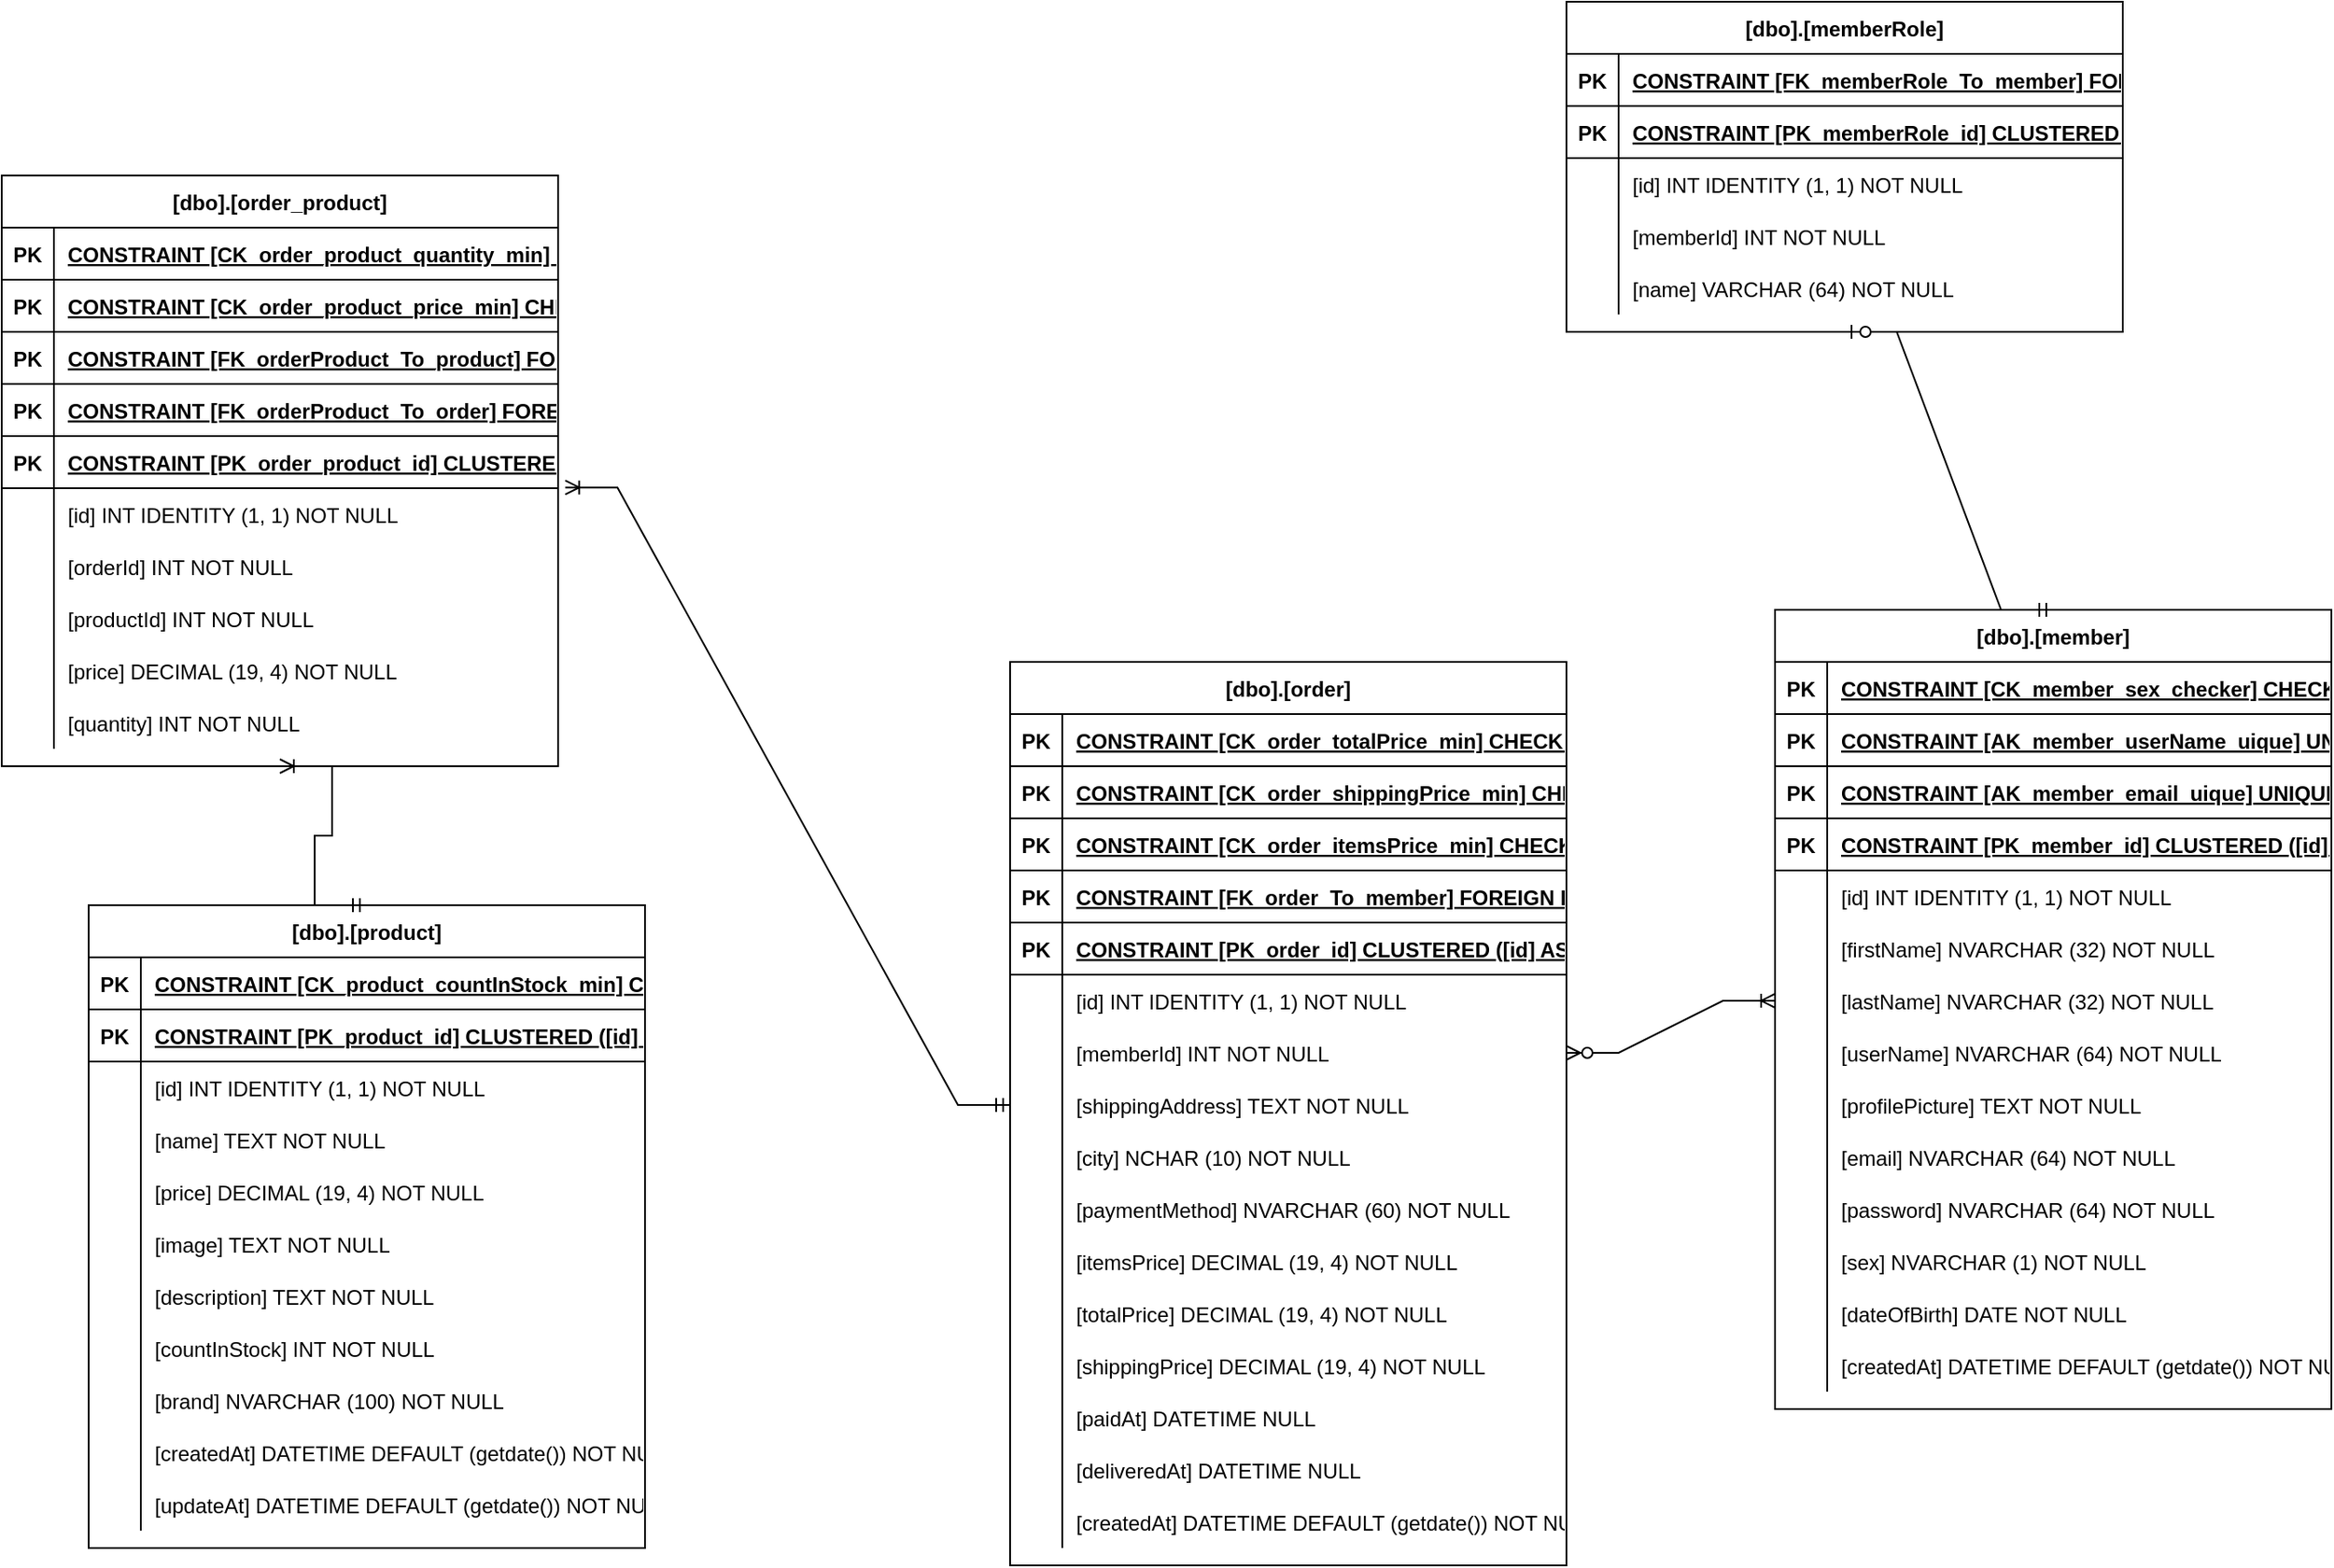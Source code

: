 <mxfile version="17.4.6" type="github">
  <diagram id="LGfGP8VI2-ynj8Fv7tzR" name="Page-1">
    <mxGraphModel dx="2820" dy="1149" grid="1" gridSize="10" guides="1" tooltips="1" connect="1" arrows="1" fold="1" page="1" pageScale="1" pageWidth="850" pageHeight="1100" math="0" shadow="0">
      <root>
        <mxCell id="0" />
        <mxCell id="1" parent="0" />
        <mxCell id="tL6Qvyz8dCdGmYME0tmV-1" value="[dbo].[member]" style="shape=table;startSize=30;container=1;collapsible=1;childLayout=tableLayout;fixedRows=1;rowLines=0;fontStyle=1;align=center;resizeLast=1;" vertex="1" parent="1">
          <mxGeometry x="190" y="370" width="320" height="460" as="geometry" />
        </mxCell>
        <mxCell id="tL6Qvyz8dCdGmYME0tmV-2" value="" style="shape=tableRow;horizontal=0;startSize=0;swimlaneHead=0;swimlaneBody=0;fillColor=none;collapsible=0;dropTarget=0;points=[[0,0.5],[1,0.5]];portConstraint=eastwest;top=0;left=0;right=0;bottom=1;" vertex="1" parent="tL6Qvyz8dCdGmYME0tmV-1">
          <mxGeometry y="30" width="320" height="30" as="geometry" />
        </mxCell>
        <mxCell id="tL6Qvyz8dCdGmYME0tmV-3" value="PK" style="shape=partialRectangle;overflow=hidden;connectable=0;fillColor=none;top=0;left=0;bottom=0;right=0;fontStyle=1;" vertex="1" parent="tL6Qvyz8dCdGmYME0tmV-2">
          <mxGeometry width="30" height="30" as="geometry">
            <mxRectangle width="30" height="30" as="alternateBounds" />
          </mxGeometry>
        </mxCell>
        <mxCell id="tL6Qvyz8dCdGmYME0tmV-4" value="CONSTRAINT [CK_member_sex_checker] CHECK ([sex]=&#39;m&#39; OR [sex]=&#39;f&#39;)" style="shape=partialRectangle;overflow=hidden;connectable=0;fillColor=none;align=left;top=0;left=0;bottom=0;right=0;spacingLeft=6;fontStyle=5;" vertex="1" parent="tL6Qvyz8dCdGmYME0tmV-2">
          <mxGeometry x="30" width="290" height="30" as="geometry">
            <mxRectangle width="290" height="30" as="alternateBounds" />
          </mxGeometry>
        </mxCell>
        <mxCell id="tL6Qvyz8dCdGmYME0tmV-5" value="" style="shape=tableRow;horizontal=0;startSize=0;swimlaneHead=0;swimlaneBody=0;fillColor=none;collapsible=0;dropTarget=0;points=[[0,0.5],[1,0.5]];portConstraint=eastwest;top=0;left=0;right=0;bottom=1;" vertex="1" parent="tL6Qvyz8dCdGmYME0tmV-1">
          <mxGeometry y="60" width="320" height="30" as="geometry" />
        </mxCell>
        <mxCell id="tL6Qvyz8dCdGmYME0tmV-6" value="PK" style="shape=partialRectangle;overflow=hidden;connectable=0;fillColor=none;top=0;left=0;bottom=0;right=0;fontStyle=1;" vertex="1" parent="tL6Qvyz8dCdGmYME0tmV-5">
          <mxGeometry width="30" height="30" as="geometry">
            <mxRectangle width="30" height="30" as="alternateBounds" />
          </mxGeometry>
        </mxCell>
        <mxCell id="tL6Qvyz8dCdGmYME0tmV-7" value="CONSTRAINT [AK_member_userName_uique] UNIQUE NONCLUSTERED ([userName] ASC)" style="shape=partialRectangle;overflow=hidden;connectable=0;fillColor=none;align=left;top=0;left=0;bottom=0;right=0;spacingLeft=6;fontStyle=5;" vertex="1" parent="tL6Qvyz8dCdGmYME0tmV-5">
          <mxGeometry x="30" width="290" height="30" as="geometry">
            <mxRectangle width="290" height="30" as="alternateBounds" />
          </mxGeometry>
        </mxCell>
        <mxCell id="tL6Qvyz8dCdGmYME0tmV-8" value="" style="shape=tableRow;horizontal=0;startSize=0;swimlaneHead=0;swimlaneBody=0;fillColor=none;collapsible=0;dropTarget=0;points=[[0,0.5],[1,0.5]];portConstraint=eastwest;top=0;left=0;right=0;bottom=1;" vertex="1" parent="tL6Qvyz8dCdGmYME0tmV-1">
          <mxGeometry y="90" width="320" height="30" as="geometry" />
        </mxCell>
        <mxCell id="tL6Qvyz8dCdGmYME0tmV-9" value="PK" style="shape=partialRectangle;overflow=hidden;connectable=0;fillColor=none;top=0;left=0;bottom=0;right=0;fontStyle=1;" vertex="1" parent="tL6Qvyz8dCdGmYME0tmV-8">
          <mxGeometry width="30" height="30" as="geometry">
            <mxRectangle width="30" height="30" as="alternateBounds" />
          </mxGeometry>
        </mxCell>
        <mxCell id="tL6Qvyz8dCdGmYME0tmV-10" value="CONSTRAINT [AK_member_email_uique] UNIQUE NONCLUSTERED ([email] ASC)" style="shape=partialRectangle;overflow=hidden;connectable=0;fillColor=none;align=left;top=0;left=0;bottom=0;right=0;spacingLeft=6;fontStyle=5;" vertex="1" parent="tL6Qvyz8dCdGmYME0tmV-8">
          <mxGeometry x="30" width="290" height="30" as="geometry">
            <mxRectangle width="290" height="30" as="alternateBounds" />
          </mxGeometry>
        </mxCell>
        <mxCell id="tL6Qvyz8dCdGmYME0tmV-11" value="" style="shape=tableRow;horizontal=0;startSize=0;swimlaneHead=0;swimlaneBody=0;fillColor=none;collapsible=0;dropTarget=0;points=[[0,0.5],[1,0.5]];portConstraint=eastwest;top=0;left=0;right=0;bottom=1;" vertex="1" parent="tL6Qvyz8dCdGmYME0tmV-1">
          <mxGeometry y="120" width="320" height="30" as="geometry" />
        </mxCell>
        <mxCell id="tL6Qvyz8dCdGmYME0tmV-12" value="PK" style="shape=partialRectangle;overflow=hidden;connectable=0;fillColor=none;top=0;left=0;bottom=0;right=0;fontStyle=1;" vertex="1" parent="tL6Qvyz8dCdGmYME0tmV-11">
          <mxGeometry width="30" height="30" as="geometry">
            <mxRectangle width="30" height="30" as="alternateBounds" />
          </mxGeometry>
        </mxCell>
        <mxCell id="tL6Qvyz8dCdGmYME0tmV-13" value="CONSTRAINT [PK_member_id]  CLUSTERED ([id] ASC)" style="shape=partialRectangle;overflow=hidden;connectable=0;fillColor=none;align=left;top=0;left=0;bottom=0;right=0;spacingLeft=6;fontStyle=5;" vertex="1" parent="tL6Qvyz8dCdGmYME0tmV-11">
          <mxGeometry x="30" width="290" height="30" as="geometry">
            <mxRectangle width="290" height="30" as="alternateBounds" />
          </mxGeometry>
        </mxCell>
        <mxCell id="tL6Qvyz8dCdGmYME0tmV-14" value="" style="shape=tableRow;horizontal=0;startSize=0;swimlaneHead=0;swimlaneBody=0;fillColor=none;collapsible=0;dropTarget=0;points=[[0,0.5],[1,0.5]];portConstraint=eastwest;top=0;left=0;right=0;bottom=0;" vertex="1" parent="tL6Qvyz8dCdGmYME0tmV-1">
          <mxGeometry y="150" width="320" height="30" as="geometry" />
        </mxCell>
        <mxCell id="tL6Qvyz8dCdGmYME0tmV-15" value="" style="shape=partialRectangle;overflow=hidden;connectable=0;fillColor=none;top=0;left=0;bottom=0;right=0;" vertex="1" parent="tL6Qvyz8dCdGmYME0tmV-14">
          <mxGeometry width="30" height="30" as="geometry">
            <mxRectangle width="30" height="30" as="alternateBounds" />
          </mxGeometry>
        </mxCell>
        <mxCell id="tL6Qvyz8dCdGmYME0tmV-16" value="[id]             INT           IDENTITY (1, 1) NOT NULL" style="shape=partialRectangle;overflow=hidden;connectable=0;fillColor=none;align=left;top=0;left=0;bottom=0;right=0;spacingLeft=6;" vertex="1" parent="tL6Qvyz8dCdGmYME0tmV-14">
          <mxGeometry x="30" width="290" height="30" as="geometry">
            <mxRectangle width="290" height="30" as="alternateBounds" />
          </mxGeometry>
        </mxCell>
        <mxCell id="tL6Qvyz8dCdGmYME0tmV-17" value="" style="shape=tableRow;horizontal=0;startSize=0;swimlaneHead=0;swimlaneBody=0;fillColor=none;collapsible=0;dropTarget=0;points=[[0,0.5],[1,0.5]];portConstraint=eastwest;top=0;left=0;right=0;bottom=0;" vertex="1" parent="tL6Qvyz8dCdGmYME0tmV-1">
          <mxGeometry y="180" width="320" height="30" as="geometry" />
        </mxCell>
        <mxCell id="tL6Qvyz8dCdGmYME0tmV-18" value="" style="shape=partialRectangle;overflow=hidden;connectable=0;fillColor=none;top=0;left=0;bottom=0;right=0;" vertex="1" parent="tL6Qvyz8dCdGmYME0tmV-17">
          <mxGeometry width="30" height="30" as="geometry">
            <mxRectangle width="30" height="30" as="alternateBounds" />
          </mxGeometry>
        </mxCell>
        <mxCell id="tL6Qvyz8dCdGmYME0tmV-19" value="[firstName]      NVARCHAR (32) NOT NULL" style="shape=partialRectangle;overflow=hidden;connectable=0;fillColor=none;align=left;top=0;left=0;bottom=0;right=0;spacingLeft=6;" vertex="1" parent="tL6Qvyz8dCdGmYME0tmV-17">
          <mxGeometry x="30" width="290" height="30" as="geometry">
            <mxRectangle width="290" height="30" as="alternateBounds" />
          </mxGeometry>
        </mxCell>
        <mxCell id="tL6Qvyz8dCdGmYME0tmV-20" value="" style="shape=tableRow;horizontal=0;startSize=0;swimlaneHead=0;swimlaneBody=0;fillColor=none;collapsible=0;dropTarget=0;points=[[0,0.5],[1,0.5]];portConstraint=eastwest;top=0;left=0;right=0;bottom=0;" vertex="1" parent="tL6Qvyz8dCdGmYME0tmV-1">
          <mxGeometry y="210" width="320" height="30" as="geometry" />
        </mxCell>
        <mxCell id="tL6Qvyz8dCdGmYME0tmV-21" value="" style="shape=partialRectangle;overflow=hidden;connectable=0;fillColor=none;top=0;left=0;bottom=0;right=0;" vertex="1" parent="tL6Qvyz8dCdGmYME0tmV-20">
          <mxGeometry width="30" height="30" as="geometry">
            <mxRectangle width="30" height="30" as="alternateBounds" />
          </mxGeometry>
        </mxCell>
        <mxCell id="tL6Qvyz8dCdGmYME0tmV-22" value="[lastName]       NVARCHAR (32) NOT NULL" style="shape=partialRectangle;overflow=hidden;connectable=0;fillColor=none;align=left;top=0;left=0;bottom=0;right=0;spacingLeft=6;" vertex="1" parent="tL6Qvyz8dCdGmYME0tmV-20">
          <mxGeometry x="30" width="290" height="30" as="geometry">
            <mxRectangle width="290" height="30" as="alternateBounds" />
          </mxGeometry>
        </mxCell>
        <mxCell id="tL6Qvyz8dCdGmYME0tmV-23" value="" style="shape=tableRow;horizontal=0;startSize=0;swimlaneHead=0;swimlaneBody=0;fillColor=none;collapsible=0;dropTarget=0;points=[[0,0.5],[1,0.5]];portConstraint=eastwest;top=0;left=0;right=0;bottom=0;" vertex="1" parent="tL6Qvyz8dCdGmYME0tmV-1">
          <mxGeometry y="240" width="320" height="30" as="geometry" />
        </mxCell>
        <mxCell id="tL6Qvyz8dCdGmYME0tmV-24" value="" style="shape=partialRectangle;overflow=hidden;connectable=0;fillColor=none;top=0;left=0;bottom=0;right=0;" vertex="1" parent="tL6Qvyz8dCdGmYME0tmV-23">
          <mxGeometry width="30" height="30" as="geometry">
            <mxRectangle width="30" height="30" as="alternateBounds" />
          </mxGeometry>
        </mxCell>
        <mxCell id="tL6Qvyz8dCdGmYME0tmV-25" value="[userName]       NVARCHAR (64) NOT NULL" style="shape=partialRectangle;overflow=hidden;connectable=0;fillColor=none;align=left;top=0;left=0;bottom=0;right=0;spacingLeft=6;" vertex="1" parent="tL6Qvyz8dCdGmYME0tmV-23">
          <mxGeometry x="30" width="290" height="30" as="geometry">
            <mxRectangle width="290" height="30" as="alternateBounds" />
          </mxGeometry>
        </mxCell>
        <mxCell id="tL6Qvyz8dCdGmYME0tmV-26" value="" style="shape=tableRow;horizontal=0;startSize=0;swimlaneHead=0;swimlaneBody=0;fillColor=none;collapsible=0;dropTarget=0;points=[[0,0.5],[1,0.5]];portConstraint=eastwest;top=0;left=0;right=0;bottom=0;" vertex="1" parent="tL6Qvyz8dCdGmYME0tmV-1">
          <mxGeometry y="270" width="320" height="30" as="geometry" />
        </mxCell>
        <mxCell id="tL6Qvyz8dCdGmYME0tmV-27" value="" style="shape=partialRectangle;overflow=hidden;connectable=0;fillColor=none;top=0;left=0;bottom=0;right=0;" vertex="1" parent="tL6Qvyz8dCdGmYME0tmV-26">
          <mxGeometry width="30" height="30" as="geometry">
            <mxRectangle width="30" height="30" as="alternateBounds" />
          </mxGeometry>
        </mxCell>
        <mxCell id="tL6Qvyz8dCdGmYME0tmV-28" value="[profilePicture] TEXT          NOT NULL" style="shape=partialRectangle;overflow=hidden;connectable=0;fillColor=none;align=left;top=0;left=0;bottom=0;right=0;spacingLeft=6;" vertex="1" parent="tL6Qvyz8dCdGmYME0tmV-26">
          <mxGeometry x="30" width="290" height="30" as="geometry">
            <mxRectangle width="290" height="30" as="alternateBounds" />
          </mxGeometry>
        </mxCell>
        <mxCell id="tL6Qvyz8dCdGmYME0tmV-29" value="" style="shape=tableRow;horizontal=0;startSize=0;swimlaneHead=0;swimlaneBody=0;fillColor=none;collapsible=0;dropTarget=0;points=[[0,0.5],[1,0.5]];portConstraint=eastwest;top=0;left=0;right=0;bottom=0;" vertex="1" parent="tL6Qvyz8dCdGmYME0tmV-1">
          <mxGeometry y="300" width="320" height="30" as="geometry" />
        </mxCell>
        <mxCell id="tL6Qvyz8dCdGmYME0tmV-30" value="" style="shape=partialRectangle;overflow=hidden;connectable=0;fillColor=none;top=0;left=0;bottom=0;right=0;" vertex="1" parent="tL6Qvyz8dCdGmYME0tmV-29">
          <mxGeometry width="30" height="30" as="geometry">
            <mxRectangle width="30" height="30" as="alternateBounds" />
          </mxGeometry>
        </mxCell>
        <mxCell id="tL6Qvyz8dCdGmYME0tmV-31" value="[email]          NVARCHAR (64) NOT NULL" style="shape=partialRectangle;overflow=hidden;connectable=0;fillColor=none;align=left;top=0;left=0;bottom=0;right=0;spacingLeft=6;" vertex="1" parent="tL6Qvyz8dCdGmYME0tmV-29">
          <mxGeometry x="30" width="290" height="30" as="geometry">
            <mxRectangle width="290" height="30" as="alternateBounds" />
          </mxGeometry>
        </mxCell>
        <mxCell id="tL6Qvyz8dCdGmYME0tmV-32" value="" style="shape=tableRow;horizontal=0;startSize=0;swimlaneHead=0;swimlaneBody=0;fillColor=none;collapsible=0;dropTarget=0;points=[[0,0.5],[1,0.5]];portConstraint=eastwest;top=0;left=0;right=0;bottom=0;" vertex="1" parent="tL6Qvyz8dCdGmYME0tmV-1">
          <mxGeometry y="330" width="320" height="30" as="geometry" />
        </mxCell>
        <mxCell id="tL6Qvyz8dCdGmYME0tmV-33" value="" style="shape=partialRectangle;overflow=hidden;connectable=0;fillColor=none;top=0;left=0;bottom=0;right=0;" vertex="1" parent="tL6Qvyz8dCdGmYME0tmV-32">
          <mxGeometry width="30" height="30" as="geometry">
            <mxRectangle width="30" height="30" as="alternateBounds" />
          </mxGeometry>
        </mxCell>
        <mxCell id="tL6Qvyz8dCdGmYME0tmV-34" value="[password]       NVARCHAR (64) NOT NULL" style="shape=partialRectangle;overflow=hidden;connectable=0;fillColor=none;align=left;top=0;left=0;bottom=0;right=0;spacingLeft=6;" vertex="1" parent="tL6Qvyz8dCdGmYME0tmV-32">
          <mxGeometry x="30" width="290" height="30" as="geometry">
            <mxRectangle width="290" height="30" as="alternateBounds" />
          </mxGeometry>
        </mxCell>
        <mxCell id="tL6Qvyz8dCdGmYME0tmV-35" value="" style="shape=tableRow;horizontal=0;startSize=0;swimlaneHead=0;swimlaneBody=0;fillColor=none;collapsible=0;dropTarget=0;points=[[0,0.5],[1,0.5]];portConstraint=eastwest;top=0;left=0;right=0;bottom=0;" vertex="1" parent="tL6Qvyz8dCdGmYME0tmV-1">
          <mxGeometry y="360" width="320" height="30" as="geometry" />
        </mxCell>
        <mxCell id="tL6Qvyz8dCdGmYME0tmV-36" value="" style="shape=partialRectangle;overflow=hidden;connectable=0;fillColor=none;top=0;left=0;bottom=0;right=0;" vertex="1" parent="tL6Qvyz8dCdGmYME0tmV-35">
          <mxGeometry width="30" height="30" as="geometry">
            <mxRectangle width="30" height="30" as="alternateBounds" />
          </mxGeometry>
        </mxCell>
        <mxCell id="tL6Qvyz8dCdGmYME0tmV-37" value="[sex]            NVARCHAR (1)  NOT NULL" style="shape=partialRectangle;overflow=hidden;connectable=0;fillColor=none;align=left;top=0;left=0;bottom=0;right=0;spacingLeft=6;" vertex="1" parent="tL6Qvyz8dCdGmYME0tmV-35">
          <mxGeometry x="30" width="290" height="30" as="geometry">
            <mxRectangle width="290" height="30" as="alternateBounds" />
          </mxGeometry>
        </mxCell>
        <mxCell id="tL6Qvyz8dCdGmYME0tmV-38" value="" style="shape=tableRow;horizontal=0;startSize=0;swimlaneHead=0;swimlaneBody=0;fillColor=none;collapsible=0;dropTarget=0;points=[[0,0.5],[1,0.5]];portConstraint=eastwest;top=0;left=0;right=0;bottom=0;" vertex="1" parent="tL6Qvyz8dCdGmYME0tmV-1">
          <mxGeometry y="390" width="320" height="30" as="geometry" />
        </mxCell>
        <mxCell id="tL6Qvyz8dCdGmYME0tmV-39" value="" style="shape=partialRectangle;overflow=hidden;connectable=0;fillColor=none;top=0;left=0;bottom=0;right=0;" vertex="1" parent="tL6Qvyz8dCdGmYME0tmV-38">
          <mxGeometry width="30" height="30" as="geometry">
            <mxRectangle width="30" height="30" as="alternateBounds" />
          </mxGeometry>
        </mxCell>
        <mxCell id="tL6Qvyz8dCdGmYME0tmV-40" value="[dateOfBirth]    DATE          NOT NULL" style="shape=partialRectangle;overflow=hidden;connectable=0;fillColor=none;align=left;top=0;left=0;bottom=0;right=0;spacingLeft=6;" vertex="1" parent="tL6Qvyz8dCdGmYME0tmV-38">
          <mxGeometry x="30" width="290" height="30" as="geometry">
            <mxRectangle width="290" height="30" as="alternateBounds" />
          </mxGeometry>
        </mxCell>
        <mxCell id="tL6Qvyz8dCdGmYME0tmV-41" value="" style="shape=tableRow;horizontal=0;startSize=0;swimlaneHead=0;swimlaneBody=0;fillColor=none;collapsible=0;dropTarget=0;points=[[0,0.5],[1,0.5]];portConstraint=eastwest;top=0;left=0;right=0;bottom=0;" vertex="1" parent="tL6Qvyz8dCdGmYME0tmV-1">
          <mxGeometry y="420" width="320" height="30" as="geometry" />
        </mxCell>
        <mxCell id="tL6Qvyz8dCdGmYME0tmV-42" value="" style="shape=partialRectangle;overflow=hidden;connectable=0;fillColor=none;top=0;left=0;bottom=0;right=0;" vertex="1" parent="tL6Qvyz8dCdGmYME0tmV-41">
          <mxGeometry width="30" height="30" as="geometry">
            <mxRectangle width="30" height="30" as="alternateBounds" />
          </mxGeometry>
        </mxCell>
        <mxCell id="tL6Qvyz8dCdGmYME0tmV-43" value="[createdAt]      DATETIME      DEFAULT (getdate()) NOT NULL" style="shape=partialRectangle;overflow=hidden;connectable=0;fillColor=none;align=left;top=0;left=0;bottom=0;right=0;spacingLeft=6;" vertex="1" parent="tL6Qvyz8dCdGmYME0tmV-41">
          <mxGeometry x="30" width="290" height="30" as="geometry">
            <mxRectangle width="290" height="30" as="alternateBounds" />
          </mxGeometry>
        </mxCell>
        <mxCell id="tL6Qvyz8dCdGmYME0tmV-44" value="[dbo].[memberRole]" style="shape=table;startSize=30;container=1;collapsible=1;childLayout=tableLayout;fixedRows=1;rowLines=0;fontStyle=1;align=center;resizeLast=1;" vertex="1" parent="1">
          <mxGeometry x="70" y="20" width="320" height="190" as="geometry" />
        </mxCell>
        <mxCell id="tL6Qvyz8dCdGmYME0tmV-45" value="" style="shape=tableRow;horizontal=0;startSize=0;swimlaneHead=0;swimlaneBody=0;fillColor=none;collapsible=0;dropTarget=0;points=[[0,0.5],[1,0.5]];portConstraint=eastwest;top=0;left=0;right=0;bottom=1;" vertex="1" parent="tL6Qvyz8dCdGmYME0tmV-44">
          <mxGeometry y="30" width="320" height="30" as="geometry" />
        </mxCell>
        <mxCell id="tL6Qvyz8dCdGmYME0tmV-46" value="PK" style="shape=partialRectangle;overflow=hidden;connectable=0;fillColor=none;top=0;left=0;bottom=0;right=0;fontStyle=1;" vertex="1" parent="tL6Qvyz8dCdGmYME0tmV-45">
          <mxGeometry width="30" height="30" as="geometry">
            <mxRectangle width="30" height="30" as="alternateBounds" />
          </mxGeometry>
        </mxCell>
        <mxCell id="tL6Qvyz8dCdGmYME0tmV-47" value="CONSTRAINT [FK_memberRole_To_member] FOREIGN KEY ([memberId]) REFERENCES [dbo].[member] ([id]) ON DELETE CASCADE" style="shape=partialRectangle;overflow=hidden;connectable=0;fillColor=none;align=left;top=0;left=0;bottom=0;right=0;spacingLeft=6;fontStyle=5;" vertex="1" parent="tL6Qvyz8dCdGmYME0tmV-45">
          <mxGeometry x="30" width="290" height="30" as="geometry">
            <mxRectangle width="290" height="30" as="alternateBounds" />
          </mxGeometry>
        </mxCell>
        <mxCell id="tL6Qvyz8dCdGmYME0tmV-48" value="" style="shape=tableRow;horizontal=0;startSize=0;swimlaneHead=0;swimlaneBody=0;fillColor=none;collapsible=0;dropTarget=0;points=[[0,0.5],[1,0.5]];portConstraint=eastwest;top=0;left=0;right=0;bottom=1;" vertex="1" parent="tL6Qvyz8dCdGmYME0tmV-44">
          <mxGeometry y="60" width="320" height="30" as="geometry" />
        </mxCell>
        <mxCell id="tL6Qvyz8dCdGmYME0tmV-49" value="PK" style="shape=partialRectangle;overflow=hidden;connectable=0;fillColor=none;top=0;left=0;bottom=0;right=0;fontStyle=1;" vertex="1" parent="tL6Qvyz8dCdGmYME0tmV-48">
          <mxGeometry width="30" height="30" as="geometry">
            <mxRectangle width="30" height="30" as="alternateBounds" />
          </mxGeometry>
        </mxCell>
        <mxCell id="tL6Qvyz8dCdGmYME0tmV-50" value="CONSTRAINT [PK_memberRole_id]  CLUSTERED ([id] ASC)" style="shape=partialRectangle;overflow=hidden;connectable=0;fillColor=none;align=left;top=0;left=0;bottom=0;right=0;spacingLeft=6;fontStyle=5;" vertex="1" parent="tL6Qvyz8dCdGmYME0tmV-48">
          <mxGeometry x="30" width="290" height="30" as="geometry">
            <mxRectangle width="290" height="30" as="alternateBounds" />
          </mxGeometry>
        </mxCell>
        <mxCell id="tL6Qvyz8dCdGmYME0tmV-51" value="" style="shape=tableRow;horizontal=0;startSize=0;swimlaneHead=0;swimlaneBody=0;fillColor=none;collapsible=0;dropTarget=0;points=[[0,0.5],[1,0.5]];portConstraint=eastwest;top=0;left=0;right=0;bottom=0;" vertex="1" parent="tL6Qvyz8dCdGmYME0tmV-44">
          <mxGeometry y="90" width="320" height="30" as="geometry" />
        </mxCell>
        <mxCell id="tL6Qvyz8dCdGmYME0tmV-52" value="" style="shape=partialRectangle;overflow=hidden;connectable=0;fillColor=none;top=0;left=0;bottom=0;right=0;" vertex="1" parent="tL6Qvyz8dCdGmYME0tmV-51">
          <mxGeometry width="30" height="30" as="geometry">
            <mxRectangle width="30" height="30" as="alternateBounds" />
          </mxGeometry>
        </mxCell>
        <mxCell id="tL6Qvyz8dCdGmYME0tmV-53" value="[id]       INT          IDENTITY (1, 1) NOT NULL" style="shape=partialRectangle;overflow=hidden;connectable=0;fillColor=none;align=left;top=0;left=0;bottom=0;right=0;spacingLeft=6;" vertex="1" parent="tL6Qvyz8dCdGmYME0tmV-51">
          <mxGeometry x="30" width="290" height="30" as="geometry">
            <mxRectangle width="290" height="30" as="alternateBounds" />
          </mxGeometry>
        </mxCell>
        <mxCell id="tL6Qvyz8dCdGmYME0tmV-54" value="" style="shape=tableRow;horizontal=0;startSize=0;swimlaneHead=0;swimlaneBody=0;fillColor=none;collapsible=0;dropTarget=0;points=[[0,0.5],[1,0.5]];portConstraint=eastwest;top=0;left=0;right=0;bottom=0;" vertex="1" parent="tL6Qvyz8dCdGmYME0tmV-44">
          <mxGeometry y="120" width="320" height="30" as="geometry" />
        </mxCell>
        <mxCell id="tL6Qvyz8dCdGmYME0tmV-55" value="" style="shape=partialRectangle;overflow=hidden;connectable=0;fillColor=none;top=0;left=0;bottom=0;right=0;" vertex="1" parent="tL6Qvyz8dCdGmYME0tmV-54">
          <mxGeometry width="30" height="30" as="geometry">
            <mxRectangle width="30" height="30" as="alternateBounds" />
          </mxGeometry>
        </mxCell>
        <mxCell id="tL6Qvyz8dCdGmYME0tmV-56" value="[memberId] INT          NOT NULL" style="shape=partialRectangle;overflow=hidden;connectable=0;fillColor=none;align=left;top=0;left=0;bottom=0;right=0;spacingLeft=6;" vertex="1" parent="tL6Qvyz8dCdGmYME0tmV-54">
          <mxGeometry x="30" width="290" height="30" as="geometry">
            <mxRectangle width="290" height="30" as="alternateBounds" />
          </mxGeometry>
        </mxCell>
        <mxCell id="tL6Qvyz8dCdGmYME0tmV-57" value="" style="shape=tableRow;horizontal=0;startSize=0;swimlaneHead=0;swimlaneBody=0;fillColor=none;collapsible=0;dropTarget=0;points=[[0,0.5],[1,0.5]];portConstraint=eastwest;top=0;left=0;right=0;bottom=0;" vertex="1" parent="tL6Qvyz8dCdGmYME0tmV-44">
          <mxGeometry y="150" width="320" height="30" as="geometry" />
        </mxCell>
        <mxCell id="tL6Qvyz8dCdGmYME0tmV-58" value="" style="shape=partialRectangle;overflow=hidden;connectable=0;fillColor=none;top=0;left=0;bottom=0;right=0;" vertex="1" parent="tL6Qvyz8dCdGmYME0tmV-57">
          <mxGeometry width="30" height="30" as="geometry">
            <mxRectangle width="30" height="30" as="alternateBounds" />
          </mxGeometry>
        </mxCell>
        <mxCell id="tL6Qvyz8dCdGmYME0tmV-59" value="[name]     VARCHAR (64) NOT NULL" style="shape=partialRectangle;overflow=hidden;connectable=0;fillColor=none;align=left;top=0;left=0;bottom=0;right=0;spacingLeft=6;" vertex="1" parent="tL6Qvyz8dCdGmYME0tmV-57">
          <mxGeometry x="30" width="290" height="30" as="geometry">
            <mxRectangle width="290" height="30" as="alternateBounds" />
          </mxGeometry>
        </mxCell>
        <mxCell id="tL6Qvyz8dCdGmYME0tmV-60" value="[dbo].[order]" style="shape=table;startSize=30;container=1;collapsible=1;childLayout=tableLayout;fixedRows=1;rowLines=0;fontStyle=1;align=center;resizeLast=1;" vertex="1" parent="1">
          <mxGeometry x="-250" y="400" width="320" height="520" as="geometry" />
        </mxCell>
        <mxCell id="tL6Qvyz8dCdGmYME0tmV-61" value="" style="shape=tableRow;horizontal=0;startSize=0;swimlaneHead=0;swimlaneBody=0;fillColor=none;collapsible=0;dropTarget=0;points=[[0,0.5],[1,0.5]];portConstraint=eastwest;top=0;left=0;right=0;bottom=1;" vertex="1" parent="tL6Qvyz8dCdGmYME0tmV-60">
          <mxGeometry y="30" width="320" height="30" as="geometry" />
        </mxCell>
        <mxCell id="tL6Qvyz8dCdGmYME0tmV-62" value="PK" style="shape=partialRectangle;overflow=hidden;connectable=0;fillColor=none;top=0;left=0;bottom=0;right=0;fontStyle=1;" vertex="1" parent="tL6Qvyz8dCdGmYME0tmV-61">
          <mxGeometry width="30" height="30" as="geometry">
            <mxRectangle width="30" height="30" as="alternateBounds" />
          </mxGeometry>
        </mxCell>
        <mxCell id="tL6Qvyz8dCdGmYME0tmV-63" value="CONSTRAINT [CK_order_totalPrice_min] CHECK ([totalPrice]&gt;=(0))" style="shape=partialRectangle;overflow=hidden;connectable=0;fillColor=none;align=left;top=0;left=0;bottom=0;right=0;spacingLeft=6;fontStyle=5;" vertex="1" parent="tL6Qvyz8dCdGmYME0tmV-61">
          <mxGeometry x="30" width="290" height="30" as="geometry">
            <mxRectangle width="290" height="30" as="alternateBounds" />
          </mxGeometry>
        </mxCell>
        <mxCell id="tL6Qvyz8dCdGmYME0tmV-64" value="" style="shape=tableRow;horizontal=0;startSize=0;swimlaneHead=0;swimlaneBody=0;fillColor=none;collapsible=0;dropTarget=0;points=[[0,0.5],[1,0.5]];portConstraint=eastwest;top=0;left=0;right=0;bottom=1;" vertex="1" parent="tL6Qvyz8dCdGmYME0tmV-60">
          <mxGeometry y="60" width="320" height="30" as="geometry" />
        </mxCell>
        <mxCell id="tL6Qvyz8dCdGmYME0tmV-65" value="PK" style="shape=partialRectangle;overflow=hidden;connectable=0;fillColor=none;top=0;left=0;bottom=0;right=0;fontStyle=1;" vertex="1" parent="tL6Qvyz8dCdGmYME0tmV-64">
          <mxGeometry width="30" height="30" as="geometry">
            <mxRectangle width="30" height="30" as="alternateBounds" />
          </mxGeometry>
        </mxCell>
        <mxCell id="tL6Qvyz8dCdGmYME0tmV-66" value="CONSTRAINT [CK_order_shippingPrice_min] CHECK ([shippingPrice]&gt;=(0))" style="shape=partialRectangle;overflow=hidden;connectable=0;fillColor=none;align=left;top=0;left=0;bottom=0;right=0;spacingLeft=6;fontStyle=5;" vertex="1" parent="tL6Qvyz8dCdGmYME0tmV-64">
          <mxGeometry x="30" width="290" height="30" as="geometry">
            <mxRectangle width="290" height="30" as="alternateBounds" />
          </mxGeometry>
        </mxCell>
        <mxCell id="tL6Qvyz8dCdGmYME0tmV-67" value="" style="shape=tableRow;horizontal=0;startSize=0;swimlaneHead=0;swimlaneBody=0;fillColor=none;collapsible=0;dropTarget=0;points=[[0,0.5],[1,0.5]];portConstraint=eastwest;top=0;left=0;right=0;bottom=1;" vertex="1" parent="tL6Qvyz8dCdGmYME0tmV-60">
          <mxGeometry y="90" width="320" height="30" as="geometry" />
        </mxCell>
        <mxCell id="tL6Qvyz8dCdGmYME0tmV-68" value="PK" style="shape=partialRectangle;overflow=hidden;connectable=0;fillColor=none;top=0;left=0;bottom=0;right=0;fontStyle=1;" vertex="1" parent="tL6Qvyz8dCdGmYME0tmV-67">
          <mxGeometry width="30" height="30" as="geometry">
            <mxRectangle width="30" height="30" as="alternateBounds" />
          </mxGeometry>
        </mxCell>
        <mxCell id="tL6Qvyz8dCdGmYME0tmV-69" value="CONSTRAINT [CK_order_itemsPrice_min] CHECK ([itemsPrice]&gt;=(0))" style="shape=partialRectangle;overflow=hidden;connectable=0;fillColor=none;align=left;top=0;left=0;bottom=0;right=0;spacingLeft=6;fontStyle=5;" vertex="1" parent="tL6Qvyz8dCdGmYME0tmV-67">
          <mxGeometry x="30" width="290" height="30" as="geometry">
            <mxRectangle width="290" height="30" as="alternateBounds" />
          </mxGeometry>
        </mxCell>
        <mxCell id="tL6Qvyz8dCdGmYME0tmV-70" value="" style="shape=tableRow;horizontal=0;startSize=0;swimlaneHead=0;swimlaneBody=0;fillColor=none;collapsible=0;dropTarget=0;points=[[0,0.5],[1,0.5]];portConstraint=eastwest;top=0;left=0;right=0;bottom=1;" vertex="1" parent="tL6Qvyz8dCdGmYME0tmV-60">
          <mxGeometry y="120" width="320" height="30" as="geometry" />
        </mxCell>
        <mxCell id="tL6Qvyz8dCdGmYME0tmV-71" value="PK" style="shape=partialRectangle;overflow=hidden;connectable=0;fillColor=none;top=0;left=0;bottom=0;right=0;fontStyle=1;" vertex="1" parent="tL6Qvyz8dCdGmYME0tmV-70">
          <mxGeometry width="30" height="30" as="geometry">
            <mxRectangle width="30" height="30" as="alternateBounds" />
          </mxGeometry>
        </mxCell>
        <mxCell id="tL6Qvyz8dCdGmYME0tmV-72" value="CONSTRAINT [FK_order_To_member] FOREIGN KEY ([memberId]) REFERENCES [dbo].[member] ([id]) ON DELETE CASCADE" style="shape=partialRectangle;overflow=hidden;connectable=0;fillColor=none;align=left;top=0;left=0;bottom=0;right=0;spacingLeft=6;fontStyle=5;" vertex="1" parent="tL6Qvyz8dCdGmYME0tmV-70">
          <mxGeometry x="30" width="290" height="30" as="geometry">
            <mxRectangle width="290" height="30" as="alternateBounds" />
          </mxGeometry>
        </mxCell>
        <mxCell id="tL6Qvyz8dCdGmYME0tmV-73" value="" style="shape=tableRow;horizontal=0;startSize=0;swimlaneHead=0;swimlaneBody=0;fillColor=none;collapsible=0;dropTarget=0;points=[[0,0.5],[1,0.5]];portConstraint=eastwest;top=0;left=0;right=0;bottom=1;" vertex="1" parent="tL6Qvyz8dCdGmYME0tmV-60">
          <mxGeometry y="150" width="320" height="30" as="geometry" />
        </mxCell>
        <mxCell id="tL6Qvyz8dCdGmYME0tmV-74" value="PK" style="shape=partialRectangle;overflow=hidden;connectable=0;fillColor=none;top=0;left=0;bottom=0;right=0;fontStyle=1;" vertex="1" parent="tL6Qvyz8dCdGmYME0tmV-73">
          <mxGeometry width="30" height="30" as="geometry">
            <mxRectangle width="30" height="30" as="alternateBounds" />
          </mxGeometry>
        </mxCell>
        <mxCell id="tL6Qvyz8dCdGmYME0tmV-75" value="CONSTRAINT [PK_order_id]  CLUSTERED ([id] ASC)" style="shape=partialRectangle;overflow=hidden;connectable=0;fillColor=none;align=left;top=0;left=0;bottom=0;right=0;spacingLeft=6;fontStyle=5;" vertex="1" parent="tL6Qvyz8dCdGmYME0tmV-73">
          <mxGeometry x="30" width="290" height="30" as="geometry">
            <mxRectangle width="290" height="30" as="alternateBounds" />
          </mxGeometry>
        </mxCell>
        <mxCell id="tL6Qvyz8dCdGmYME0tmV-76" value="" style="shape=tableRow;horizontal=0;startSize=0;swimlaneHead=0;swimlaneBody=0;fillColor=none;collapsible=0;dropTarget=0;points=[[0,0.5],[1,0.5]];portConstraint=eastwest;top=0;left=0;right=0;bottom=0;" vertex="1" parent="tL6Qvyz8dCdGmYME0tmV-60">
          <mxGeometry y="180" width="320" height="30" as="geometry" />
        </mxCell>
        <mxCell id="tL6Qvyz8dCdGmYME0tmV-77" value="" style="shape=partialRectangle;overflow=hidden;connectable=0;fillColor=none;top=0;left=0;bottom=0;right=0;" vertex="1" parent="tL6Qvyz8dCdGmYME0tmV-76">
          <mxGeometry width="30" height="30" as="geometry">
            <mxRectangle width="30" height="30" as="alternateBounds" />
          </mxGeometry>
        </mxCell>
        <mxCell id="tL6Qvyz8dCdGmYME0tmV-78" value="[id]              INT             IDENTITY (1, 1) NOT NULL" style="shape=partialRectangle;overflow=hidden;connectable=0;fillColor=none;align=left;top=0;left=0;bottom=0;right=0;spacingLeft=6;" vertex="1" parent="tL6Qvyz8dCdGmYME0tmV-76">
          <mxGeometry x="30" width="290" height="30" as="geometry">
            <mxRectangle width="290" height="30" as="alternateBounds" />
          </mxGeometry>
        </mxCell>
        <mxCell id="tL6Qvyz8dCdGmYME0tmV-79" value="" style="shape=tableRow;horizontal=0;startSize=0;swimlaneHead=0;swimlaneBody=0;fillColor=none;collapsible=0;dropTarget=0;points=[[0,0.5],[1,0.5]];portConstraint=eastwest;top=0;left=0;right=0;bottom=0;" vertex="1" parent="tL6Qvyz8dCdGmYME0tmV-60">
          <mxGeometry y="210" width="320" height="30" as="geometry" />
        </mxCell>
        <mxCell id="tL6Qvyz8dCdGmYME0tmV-80" value="" style="shape=partialRectangle;overflow=hidden;connectable=0;fillColor=none;top=0;left=0;bottom=0;right=0;" vertex="1" parent="tL6Qvyz8dCdGmYME0tmV-79">
          <mxGeometry width="30" height="30" as="geometry">
            <mxRectangle width="30" height="30" as="alternateBounds" />
          </mxGeometry>
        </mxCell>
        <mxCell id="tL6Qvyz8dCdGmYME0tmV-81" value="[memberId]        INT             NOT NULL" style="shape=partialRectangle;overflow=hidden;connectable=0;fillColor=none;align=left;top=0;left=0;bottom=0;right=0;spacingLeft=6;" vertex="1" parent="tL6Qvyz8dCdGmYME0tmV-79">
          <mxGeometry x="30" width="290" height="30" as="geometry">
            <mxRectangle width="290" height="30" as="alternateBounds" />
          </mxGeometry>
        </mxCell>
        <mxCell id="tL6Qvyz8dCdGmYME0tmV-82" value="" style="shape=tableRow;horizontal=0;startSize=0;swimlaneHead=0;swimlaneBody=0;fillColor=none;collapsible=0;dropTarget=0;points=[[0,0.5],[1,0.5]];portConstraint=eastwest;top=0;left=0;right=0;bottom=0;" vertex="1" parent="tL6Qvyz8dCdGmYME0tmV-60">
          <mxGeometry y="240" width="320" height="30" as="geometry" />
        </mxCell>
        <mxCell id="tL6Qvyz8dCdGmYME0tmV-83" value="" style="shape=partialRectangle;overflow=hidden;connectable=0;fillColor=none;top=0;left=0;bottom=0;right=0;" vertex="1" parent="tL6Qvyz8dCdGmYME0tmV-82">
          <mxGeometry width="30" height="30" as="geometry">
            <mxRectangle width="30" height="30" as="alternateBounds" />
          </mxGeometry>
        </mxCell>
        <mxCell id="tL6Qvyz8dCdGmYME0tmV-84" value="[shippingAddress] TEXT            NOT NULL" style="shape=partialRectangle;overflow=hidden;connectable=0;fillColor=none;align=left;top=0;left=0;bottom=0;right=0;spacingLeft=6;" vertex="1" parent="tL6Qvyz8dCdGmYME0tmV-82">
          <mxGeometry x="30" width="290" height="30" as="geometry">
            <mxRectangle width="290" height="30" as="alternateBounds" />
          </mxGeometry>
        </mxCell>
        <mxCell id="tL6Qvyz8dCdGmYME0tmV-85" value="" style="shape=tableRow;horizontal=0;startSize=0;swimlaneHead=0;swimlaneBody=0;fillColor=none;collapsible=0;dropTarget=0;points=[[0,0.5],[1,0.5]];portConstraint=eastwest;top=0;left=0;right=0;bottom=0;" vertex="1" parent="tL6Qvyz8dCdGmYME0tmV-60">
          <mxGeometry y="270" width="320" height="30" as="geometry" />
        </mxCell>
        <mxCell id="tL6Qvyz8dCdGmYME0tmV-86" value="" style="shape=partialRectangle;overflow=hidden;connectable=0;fillColor=none;top=0;left=0;bottom=0;right=0;" vertex="1" parent="tL6Qvyz8dCdGmYME0tmV-85">
          <mxGeometry width="30" height="30" as="geometry">
            <mxRectangle width="30" height="30" as="alternateBounds" />
          </mxGeometry>
        </mxCell>
        <mxCell id="tL6Qvyz8dCdGmYME0tmV-87" value="[city]            NCHAR (10)      NOT NULL" style="shape=partialRectangle;overflow=hidden;connectable=0;fillColor=none;align=left;top=0;left=0;bottom=0;right=0;spacingLeft=6;" vertex="1" parent="tL6Qvyz8dCdGmYME0tmV-85">
          <mxGeometry x="30" width="290" height="30" as="geometry">
            <mxRectangle width="290" height="30" as="alternateBounds" />
          </mxGeometry>
        </mxCell>
        <mxCell id="tL6Qvyz8dCdGmYME0tmV-88" value="" style="shape=tableRow;horizontal=0;startSize=0;swimlaneHead=0;swimlaneBody=0;fillColor=none;collapsible=0;dropTarget=0;points=[[0,0.5],[1,0.5]];portConstraint=eastwest;top=0;left=0;right=0;bottom=0;" vertex="1" parent="tL6Qvyz8dCdGmYME0tmV-60">
          <mxGeometry y="300" width="320" height="30" as="geometry" />
        </mxCell>
        <mxCell id="tL6Qvyz8dCdGmYME0tmV-89" value="" style="shape=partialRectangle;overflow=hidden;connectable=0;fillColor=none;top=0;left=0;bottom=0;right=0;" vertex="1" parent="tL6Qvyz8dCdGmYME0tmV-88">
          <mxGeometry width="30" height="30" as="geometry">
            <mxRectangle width="30" height="30" as="alternateBounds" />
          </mxGeometry>
        </mxCell>
        <mxCell id="tL6Qvyz8dCdGmYME0tmV-90" value="[paymentMethod]   NVARCHAR (60)   NOT NULL" style="shape=partialRectangle;overflow=hidden;connectable=0;fillColor=none;align=left;top=0;left=0;bottom=0;right=0;spacingLeft=6;" vertex="1" parent="tL6Qvyz8dCdGmYME0tmV-88">
          <mxGeometry x="30" width="290" height="30" as="geometry">
            <mxRectangle width="290" height="30" as="alternateBounds" />
          </mxGeometry>
        </mxCell>
        <mxCell id="tL6Qvyz8dCdGmYME0tmV-91" value="" style="shape=tableRow;horizontal=0;startSize=0;swimlaneHead=0;swimlaneBody=0;fillColor=none;collapsible=0;dropTarget=0;points=[[0,0.5],[1,0.5]];portConstraint=eastwest;top=0;left=0;right=0;bottom=0;" vertex="1" parent="tL6Qvyz8dCdGmYME0tmV-60">
          <mxGeometry y="330" width="320" height="30" as="geometry" />
        </mxCell>
        <mxCell id="tL6Qvyz8dCdGmYME0tmV-92" value="" style="shape=partialRectangle;overflow=hidden;connectable=0;fillColor=none;top=0;left=0;bottom=0;right=0;" vertex="1" parent="tL6Qvyz8dCdGmYME0tmV-91">
          <mxGeometry width="30" height="30" as="geometry">
            <mxRectangle width="30" height="30" as="alternateBounds" />
          </mxGeometry>
        </mxCell>
        <mxCell id="tL6Qvyz8dCdGmYME0tmV-93" value="[itemsPrice]      DECIMAL (19, 4) NOT NULL" style="shape=partialRectangle;overflow=hidden;connectable=0;fillColor=none;align=left;top=0;left=0;bottom=0;right=0;spacingLeft=6;" vertex="1" parent="tL6Qvyz8dCdGmYME0tmV-91">
          <mxGeometry x="30" width="290" height="30" as="geometry">
            <mxRectangle width="290" height="30" as="alternateBounds" />
          </mxGeometry>
        </mxCell>
        <mxCell id="tL6Qvyz8dCdGmYME0tmV-94" value="" style="shape=tableRow;horizontal=0;startSize=0;swimlaneHead=0;swimlaneBody=0;fillColor=none;collapsible=0;dropTarget=0;points=[[0,0.5],[1,0.5]];portConstraint=eastwest;top=0;left=0;right=0;bottom=0;" vertex="1" parent="tL6Qvyz8dCdGmYME0tmV-60">
          <mxGeometry y="360" width="320" height="30" as="geometry" />
        </mxCell>
        <mxCell id="tL6Qvyz8dCdGmYME0tmV-95" value="" style="shape=partialRectangle;overflow=hidden;connectable=0;fillColor=none;top=0;left=0;bottom=0;right=0;" vertex="1" parent="tL6Qvyz8dCdGmYME0tmV-94">
          <mxGeometry width="30" height="30" as="geometry">
            <mxRectangle width="30" height="30" as="alternateBounds" />
          </mxGeometry>
        </mxCell>
        <mxCell id="tL6Qvyz8dCdGmYME0tmV-96" value="[totalPrice]      DECIMAL (19, 4) NOT NULL" style="shape=partialRectangle;overflow=hidden;connectable=0;fillColor=none;align=left;top=0;left=0;bottom=0;right=0;spacingLeft=6;" vertex="1" parent="tL6Qvyz8dCdGmYME0tmV-94">
          <mxGeometry x="30" width="290" height="30" as="geometry">
            <mxRectangle width="290" height="30" as="alternateBounds" />
          </mxGeometry>
        </mxCell>
        <mxCell id="tL6Qvyz8dCdGmYME0tmV-97" value="" style="shape=tableRow;horizontal=0;startSize=0;swimlaneHead=0;swimlaneBody=0;fillColor=none;collapsible=0;dropTarget=0;points=[[0,0.5],[1,0.5]];portConstraint=eastwest;top=0;left=0;right=0;bottom=0;" vertex="1" parent="tL6Qvyz8dCdGmYME0tmV-60">
          <mxGeometry y="390" width="320" height="30" as="geometry" />
        </mxCell>
        <mxCell id="tL6Qvyz8dCdGmYME0tmV-98" value="" style="shape=partialRectangle;overflow=hidden;connectable=0;fillColor=none;top=0;left=0;bottom=0;right=0;" vertex="1" parent="tL6Qvyz8dCdGmYME0tmV-97">
          <mxGeometry width="30" height="30" as="geometry">
            <mxRectangle width="30" height="30" as="alternateBounds" />
          </mxGeometry>
        </mxCell>
        <mxCell id="tL6Qvyz8dCdGmYME0tmV-99" value="[shippingPrice]   DECIMAL (19, 4) NOT NULL" style="shape=partialRectangle;overflow=hidden;connectable=0;fillColor=none;align=left;top=0;left=0;bottom=0;right=0;spacingLeft=6;" vertex="1" parent="tL6Qvyz8dCdGmYME0tmV-97">
          <mxGeometry x="30" width="290" height="30" as="geometry">
            <mxRectangle width="290" height="30" as="alternateBounds" />
          </mxGeometry>
        </mxCell>
        <mxCell id="tL6Qvyz8dCdGmYME0tmV-100" value="" style="shape=tableRow;horizontal=0;startSize=0;swimlaneHead=0;swimlaneBody=0;fillColor=none;collapsible=0;dropTarget=0;points=[[0,0.5],[1,0.5]];portConstraint=eastwest;top=0;left=0;right=0;bottom=0;" vertex="1" parent="tL6Qvyz8dCdGmYME0tmV-60">
          <mxGeometry y="420" width="320" height="30" as="geometry" />
        </mxCell>
        <mxCell id="tL6Qvyz8dCdGmYME0tmV-101" value="" style="shape=partialRectangle;overflow=hidden;connectable=0;fillColor=none;top=0;left=0;bottom=0;right=0;" vertex="1" parent="tL6Qvyz8dCdGmYME0tmV-100">
          <mxGeometry width="30" height="30" as="geometry">
            <mxRectangle width="30" height="30" as="alternateBounds" />
          </mxGeometry>
        </mxCell>
        <mxCell id="tL6Qvyz8dCdGmYME0tmV-102" value="[paidAt]          DATETIME        NULL" style="shape=partialRectangle;overflow=hidden;connectable=0;fillColor=none;align=left;top=0;left=0;bottom=0;right=0;spacingLeft=6;" vertex="1" parent="tL6Qvyz8dCdGmYME0tmV-100">
          <mxGeometry x="30" width="290" height="30" as="geometry">
            <mxRectangle width="290" height="30" as="alternateBounds" />
          </mxGeometry>
        </mxCell>
        <mxCell id="tL6Qvyz8dCdGmYME0tmV-103" value="" style="shape=tableRow;horizontal=0;startSize=0;swimlaneHead=0;swimlaneBody=0;fillColor=none;collapsible=0;dropTarget=0;points=[[0,0.5],[1,0.5]];portConstraint=eastwest;top=0;left=0;right=0;bottom=0;" vertex="1" parent="tL6Qvyz8dCdGmYME0tmV-60">
          <mxGeometry y="450" width="320" height="30" as="geometry" />
        </mxCell>
        <mxCell id="tL6Qvyz8dCdGmYME0tmV-104" value="" style="shape=partialRectangle;overflow=hidden;connectable=0;fillColor=none;top=0;left=0;bottom=0;right=0;" vertex="1" parent="tL6Qvyz8dCdGmYME0tmV-103">
          <mxGeometry width="30" height="30" as="geometry">
            <mxRectangle width="30" height="30" as="alternateBounds" />
          </mxGeometry>
        </mxCell>
        <mxCell id="tL6Qvyz8dCdGmYME0tmV-105" value="[deliveredAt]     DATETIME        NULL" style="shape=partialRectangle;overflow=hidden;connectable=0;fillColor=none;align=left;top=0;left=0;bottom=0;right=0;spacingLeft=6;" vertex="1" parent="tL6Qvyz8dCdGmYME0tmV-103">
          <mxGeometry x="30" width="290" height="30" as="geometry">
            <mxRectangle width="290" height="30" as="alternateBounds" />
          </mxGeometry>
        </mxCell>
        <mxCell id="tL6Qvyz8dCdGmYME0tmV-106" value="" style="shape=tableRow;horizontal=0;startSize=0;swimlaneHead=0;swimlaneBody=0;fillColor=none;collapsible=0;dropTarget=0;points=[[0,0.5],[1,0.5]];portConstraint=eastwest;top=0;left=0;right=0;bottom=0;" vertex="1" parent="tL6Qvyz8dCdGmYME0tmV-60">
          <mxGeometry y="480" width="320" height="30" as="geometry" />
        </mxCell>
        <mxCell id="tL6Qvyz8dCdGmYME0tmV-107" value="" style="shape=partialRectangle;overflow=hidden;connectable=0;fillColor=none;top=0;left=0;bottom=0;right=0;" vertex="1" parent="tL6Qvyz8dCdGmYME0tmV-106">
          <mxGeometry width="30" height="30" as="geometry">
            <mxRectangle width="30" height="30" as="alternateBounds" />
          </mxGeometry>
        </mxCell>
        <mxCell id="tL6Qvyz8dCdGmYME0tmV-108" value="[createdAt]       DATETIME        DEFAULT (getdate()) NOT NULL" style="shape=partialRectangle;overflow=hidden;connectable=0;fillColor=none;align=left;top=0;left=0;bottom=0;right=0;spacingLeft=6;" vertex="1" parent="tL6Qvyz8dCdGmYME0tmV-106">
          <mxGeometry x="30" width="290" height="30" as="geometry">
            <mxRectangle width="290" height="30" as="alternateBounds" />
          </mxGeometry>
        </mxCell>
        <mxCell id="tL6Qvyz8dCdGmYME0tmV-109" value="[dbo].[order_product]" style="shape=table;startSize=30;container=1;collapsible=1;childLayout=tableLayout;fixedRows=1;rowLines=0;fontStyle=1;align=center;resizeLast=1;" vertex="1" parent="1">
          <mxGeometry x="-830" y="120" width="320" height="340" as="geometry" />
        </mxCell>
        <mxCell id="tL6Qvyz8dCdGmYME0tmV-110" value="" style="shape=tableRow;horizontal=0;startSize=0;swimlaneHead=0;swimlaneBody=0;fillColor=none;collapsible=0;dropTarget=0;points=[[0,0.5],[1,0.5]];portConstraint=eastwest;top=0;left=0;right=0;bottom=1;" vertex="1" parent="tL6Qvyz8dCdGmYME0tmV-109">
          <mxGeometry y="30" width="320" height="30" as="geometry" />
        </mxCell>
        <mxCell id="tL6Qvyz8dCdGmYME0tmV-111" value="PK" style="shape=partialRectangle;overflow=hidden;connectable=0;fillColor=none;top=0;left=0;bottom=0;right=0;fontStyle=1;" vertex="1" parent="tL6Qvyz8dCdGmYME0tmV-110">
          <mxGeometry width="30" height="30" as="geometry">
            <mxRectangle width="30" height="30" as="alternateBounds" />
          </mxGeometry>
        </mxCell>
        <mxCell id="tL6Qvyz8dCdGmYME0tmV-112" value="CONSTRAINT [CK_order_product_quantity_min] CHECK ([quantity]&gt;=(0))" style="shape=partialRectangle;overflow=hidden;connectable=0;fillColor=none;align=left;top=0;left=0;bottom=0;right=0;spacingLeft=6;fontStyle=5;" vertex="1" parent="tL6Qvyz8dCdGmYME0tmV-110">
          <mxGeometry x="30" width="290" height="30" as="geometry">
            <mxRectangle width="290" height="30" as="alternateBounds" />
          </mxGeometry>
        </mxCell>
        <mxCell id="tL6Qvyz8dCdGmYME0tmV-113" value="" style="shape=tableRow;horizontal=0;startSize=0;swimlaneHead=0;swimlaneBody=0;fillColor=none;collapsible=0;dropTarget=0;points=[[0,0.5],[1,0.5]];portConstraint=eastwest;top=0;left=0;right=0;bottom=1;" vertex="1" parent="tL6Qvyz8dCdGmYME0tmV-109">
          <mxGeometry y="60" width="320" height="30" as="geometry" />
        </mxCell>
        <mxCell id="tL6Qvyz8dCdGmYME0tmV-114" value="PK" style="shape=partialRectangle;overflow=hidden;connectable=0;fillColor=none;top=0;left=0;bottom=0;right=0;fontStyle=1;" vertex="1" parent="tL6Qvyz8dCdGmYME0tmV-113">
          <mxGeometry width="30" height="30" as="geometry">
            <mxRectangle width="30" height="30" as="alternateBounds" />
          </mxGeometry>
        </mxCell>
        <mxCell id="tL6Qvyz8dCdGmYME0tmV-115" value="CONSTRAINT [CK_order_product_price_min] CHECK ([price]&gt;=(0))" style="shape=partialRectangle;overflow=hidden;connectable=0;fillColor=none;align=left;top=0;left=0;bottom=0;right=0;spacingLeft=6;fontStyle=5;" vertex="1" parent="tL6Qvyz8dCdGmYME0tmV-113">
          <mxGeometry x="30" width="290" height="30" as="geometry">
            <mxRectangle width="290" height="30" as="alternateBounds" />
          </mxGeometry>
        </mxCell>
        <mxCell id="tL6Qvyz8dCdGmYME0tmV-116" value="" style="shape=tableRow;horizontal=0;startSize=0;swimlaneHead=0;swimlaneBody=0;fillColor=none;collapsible=0;dropTarget=0;points=[[0,0.5],[1,0.5]];portConstraint=eastwest;top=0;left=0;right=0;bottom=1;" vertex="1" parent="tL6Qvyz8dCdGmYME0tmV-109">
          <mxGeometry y="90" width="320" height="30" as="geometry" />
        </mxCell>
        <mxCell id="tL6Qvyz8dCdGmYME0tmV-117" value="PK" style="shape=partialRectangle;overflow=hidden;connectable=0;fillColor=none;top=0;left=0;bottom=0;right=0;fontStyle=1;" vertex="1" parent="tL6Qvyz8dCdGmYME0tmV-116">
          <mxGeometry width="30" height="30" as="geometry">
            <mxRectangle width="30" height="30" as="alternateBounds" />
          </mxGeometry>
        </mxCell>
        <mxCell id="tL6Qvyz8dCdGmYME0tmV-118" value="CONSTRAINT [FK_orderProduct_To_product] FOREIGN KEY ([productId]) REFERENCES [dbo].[product] ([id])" style="shape=partialRectangle;overflow=hidden;connectable=0;fillColor=none;align=left;top=0;left=0;bottom=0;right=0;spacingLeft=6;fontStyle=5;" vertex="1" parent="tL6Qvyz8dCdGmYME0tmV-116">
          <mxGeometry x="30" width="290" height="30" as="geometry">
            <mxRectangle width="290" height="30" as="alternateBounds" />
          </mxGeometry>
        </mxCell>
        <mxCell id="tL6Qvyz8dCdGmYME0tmV-119" value="" style="shape=tableRow;horizontal=0;startSize=0;swimlaneHead=0;swimlaneBody=0;fillColor=none;collapsible=0;dropTarget=0;points=[[0,0.5],[1,0.5]];portConstraint=eastwest;top=0;left=0;right=0;bottom=1;" vertex="1" parent="tL6Qvyz8dCdGmYME0tmV-109">
          <mxGeometry y="120" width="320" height="30" as="geometry" />
        </mxCell>
        <mxCell id="tL6Qvyz8dCdGmYME0tmV-120" value="PK" style="shape=partialRectangle;overflow=hidden;connectable=0;fillColor=none;top=0;left=0;bottom=0;right=0;fontStyle=1;" vertex="1" parent="tL6Qvyz8dCdGmYME0tmV-119">
          <mxGeometry width="30" height="30" as="geometry">
            <mxRectangle width="30" height="30" as="alternateBounds" />
          </mxGeometry>
        </mxCell>
        <mxCell id="tL6Qvyz8dCdGmYME0tmV-121" value="CONSTRAINT [FK_orderProduct_To_order] FOREIGN KEY ([orderId]) REFERENCES [dbo].[order] ([id]) ON DELETE CASCADE" style="shape=partialRectangle;overflow=hidden;connectable=0;fillColor=none;align=left;top=0;left=0;bottom=0;right=0;spacingLeft=6;fontStyle=5;" vertex="1" parent="tL6Qvyz8dCdGmYME0tmV-119">
          <mxGeometry x="30" width="290" height="30" as="geometry">
            <mxRectangle width="290" height="30" as="alternateBounds" />
          </mxGeometry>
        </mxCell>
        <mxCell id="tL6Qvyz8dCdGmYME0tmV-122" value="" style="shape=tableRow;horizontal=0;startSize=0;swimlaneHead=0;swimlaneBody=0;fillColor=none;collapsible=0;dropTarget=0;points=[[0,0.5],[1,0.5]];portConstraint=eastwest;top=0;left=0;right=0;bottom=1;" vertex="1" parent="tL6Qvyz8dCdGmYME0tmV-109">
          <mxGeometry y="150" width="320" height="30" as="geometry" />
        </mxCell>
        <mxCell id="tL6Qvyz8dCdGmYME0tmV-123" value="PK" style="shape=partialRectangle;overflow=hidden;connectable=0;fillColor=none;top=0;left=0;bottom=0;right=0;fontStyle=1;" vertex="1" parent="tL6Qvyz8dCdGmYME0tmV-122">
          <mxGeometry width="30" height="30" as="geometry">
            <mxRectangle width="30" height="30" as="alternateBounds" />
          </mxGeometry>
        </mxCell>
        <mxCell id="tL6Qvyz8dCdGmYME0tmV-124" value="CONSTRAINT [PK_order_product_id]  CLUSTERED ([id] ASC)" style="shape=partialRectangle;overflow=hidden;connectable=0;fillColor=none;align=left;top=0;left=0;bottom=0;right=0;spacingLeft=6;fontStyle=5;" vertex="1" parent="tL6Qvyz8dCdGmYME0tmV-122">
          <mxGeometry x="30" width="290" height="30" as="geometry">
            <mxRectangle width="290" height="30" as="alternateBounds" />
          </mxGeometry>
        </mxCell>
        <mxCell id="tL6Qvyz8dCdGmYME0tmV-125" value="" style="shape=tableRow;horizontal=0;startSize=0;swimlaneHead=0;swimlaneBody=0;fillColor=none;collapsible=0;dropTarget=0;points=[[0,0.5],[1,0.5]];portConstraint=eastwest;top=0;left=0;right=0;bottom=0;" vertex="1" parent="tL6Qvyz8dCdGmYME0tmV-109">
          <mxGeometry y="180" width="320" height="30" as="geometry" />
        </mxCell>
        <mxCell id="tL6Qvyz8dCdGmYME0tmV-126" value="" style="shape=partialRectangle;overflow=hidden;connectable=0;fillColor=none;top=0;left=0;bottom=0;right=0;" vertex="1" parent="tL6Qvyz8dCdGmYME0tmV-125">
          <mxGeometry width="30" height="30" as="geometry">
            <mxRectangle width="30" height="30" as="alternateBounds" />
          </mxGeometry>
        </mxCell>
        <mxCell id="tL6Qvyz8dCdGmYME0tmV-127" value="[id]        INT             IDENTITY (1, 1) NOT NULL" style="shape=partialRectangle;overflow=hidden;connectable=0;fillColor=none;align=left;top=0;left=0;bottom=0;right=0;spacingLeft=6;" vertex="1" parent="tL6Qvyz8dCdGmYME0tmV-125">
          <mxGeometry x="30" width="290" height="30" as="geometry">
            <mxRectangle width="290" height="30" as="alternateBounds" />
          </mxGeometry>
        </mxCell>
        <mxCell id="tL6Qvyz8dCdGmYME0tmV-128" value="" style="shape=tableRow;horizontal=0;startSize=0;swimlaneHead=0;swimlaneBody=0;fillColor=none;collapsible=0;dropTarget=0;points=[[0,0.5],[1,0.5]];portConstraint=eastwest;top=0;left=0;right=0;bottom=0;" vertex="1" parent="tL6Qvyz8dCdGmYME0tmV-109">
          <mxGeometry y="210" width="320" height="30" as="geometry" />
        </mxCell>
        <mxCell id="tL6Qvyz8dCdGmYME0tmV-129" value="" style="shape=partialRectangle;overflow=hidden;connectable=0;fillColor=none;top=0;left=0;bottom=0;right=0;" vertex="1" parent="tL6Qvyz8dCdGmYME0tmV-128">
          <mxGeometry width="30" height="30" as="geometry">
            <mxRectangle width="30" height="30" as="alternateBounds" />
          </mxGeometry>
        </mxCell>
        <mxCell id="tL6Qvyz8dCdGmYME0tmV-130" value="[orderId]   INT             NOT NULL" style="shape=partialRectangle;overflow=hidden;connectable=0;fillColor=none;align=left;top=0;left=0;bottom=0;right=0;spacingLeft=6;" vertex="1" parent="tL6Qvyz8dCdGmYME0tmV-128">
          <mxGeometry x="30" width="290" height="30" as="geometry">
            <mxRectangle width="290" height="30" as="alternateBounds" />
          </mxGeometry>
        </mxCell>
        <mxCell id="tL6Qvyz8dCdGmYME0tmV-131" value="" style="shape=tableRow;horizontal=0;startSize=0;swimlaneHead=0;swimlaneBody=0;fillColor=none;collapsible=0;dropTarget=0;points=[[0,0.5],[1,0.5]];portConstraint=eastwest;top=0;left=0;right=0;bottom=0;" vertex="1" parent="tL6Qvyz8dCdGmYME0tmV-109">
          <mxGeometry y="240" width="320" height="30" as="geometry" />
        </mxCell>
        <mxCell id="tL6Qvyz8dCdGmYME0tmV-132" value="" style="shape=partialRectangle;overflow=hidden;connectable=0;fillColor=none;top=0;left=0;bottom=0;right=0;" vertex="1" parent="tL6Qvyz8dCdGmYME0tmV-131">
          <mxGeometry width="30" height="30" as="geometry">
            <mxRectangle width="30" height="30" as="alternateBounds" />
          </mxGeometry>
        </mxCell>
        <mxCell id="tL6Qvyz8dCdGmYME0tmV-133" value="[productId] INT             NOT NULL" style="shape=partialRectangle;overflow=hidden;connectable=0;fillColor=none;align=left;top=0;left=0;bottom=0;right=0;spacingLeft=6;" vertex="1" parent="tL6Qvyz8dCdGmYME0tmV-131">
          <mxGeometry x="30" width="290" height="30" as="geometry">
            <mxRectangle width="290" height="30" as="alternateBounds" />
          </mxGeometry>
        </mxCell>
        <mxCell id="tL6Qvyz8dCdGmYME0tmV-134" value="" style="shape=tableRow;horizontal=0;startSize=0;swimlaneHead=0;swimlaneBody=0;fillColor=none;collapsible=0;dropTarget=0;points=[[0,0.5],[1,0.5]];portConstraint=eastwest;top=0;left=0;right=0;bottom=0;" vertex="1" parent="tL6Qvyz8dCdGmYME0tmV-109">
          <mxGeometry y="270" width="320" height="30" as="geometry" />
        </mxCell>
        <mxCell id="tL6Qvyz8dCdGmYME0tmV-135" value="" style="shape=partialRectangle;overflow=hidden;connectable=0;fillColor=none;top=0;left=0;bottom=0;right=0;" vertex="1" parent="tL6Qvyz8dCdGmYME0tmV-134">
          <mxGeometry width="30" height="30" as="geometry">
            <mxRectangle width="30" height="30" as="alternateBounds" />
          </mxGeometry>
        </mxCell>
        <mxCell id="tL6Qvyz8dCdGmYME0tmV-136" value="[price]     DECIMAL (19, 4) NOT NULL" style="shape=partialRectangle;overflow=hidden;connectable=0;fillColor=none;align=left;top=0;left=0;bottom=0;right=0;spacingLeft=6;" vertex="1" parent="tL6Qvyz8dCdGmYME0tmV-134">
          <mxGeometry x="30" width="290" height="30" as="geometry">
            <mxRectangle width="290" height="30" as="alternateBounds" />
          </mxGeometry>
        </mxCell>
        <mxCell id="tL6Qvyz8dCdGmYME0tmV-137" value="" style="shape=tableRow;horizontal=0;startSize=0;swimlaneHead=0;swimlaneBody=0;fillColor=none;collapsible=0;dropTarget=0;points=[[0,0.5],[1,0.5]];portConstraint=eastwest;top=0;left=0;right=0;bottom=0;" vertex="1" parent="tL6Qvyz8dCdGmYME0tmV-109">
          <mxGeometry y="300" width="320" height="30" as="geometry" />
        </mxCell>
        <mxCell id="tL6Qvyz8dCdGmYME0tmV-138" value="" style="shape=partialRectangle;overflow=hidden;connectable=0;fillColor=none;top=0;left=0;bottom=0;right=0;" vertex="1" parent="tL6Qvyz8dCdGmYME0tmV-137">
          <mxGeometry width="30" height="30" as="geometry">
            <mxRectangle width="30" height="30" as="alternateBounds" />
          </mxGeometry>
        </mxCell>
        <mxCell id="tL6Qvyz8dCdGmYME0tmV-139" value="[quantity]  INT             NOT NULL" style="shape=partialRectangle;overflow=hidden;connectable=0;fillColor=none;align=left;top=0;left=0;bottom=0;right=0;spacingLeft=6;" vertex="1" parent="tL6Qvyz8dCdGmYME0tmV-137">
          <mxGeometry x="30" width="290" height="30" as="geometry">
            <mxRectangle width="290" height="30" as="alternateBounds" />
          </mxGeometry>
        </mxCell>
        <mxCell id="tL6Qvyz8dCdGmYME0tmV-140" value="[dbo].[product]" style="shape=table;startSize=30;container=1;collapsible=1;childLayout=tableLayout;fixedRows=1;rowLines=0;fontStyle=1;align=center;resizeLast=1;" vertex="1" parent="1">
          <mxGeometry x="-780" y="540" width="320" height="370" as="geometry" />
        </mxCell>
        <mxCell id="tL6Qvyz8dCdGmYME0tmV-141" value="" style="shape=tableRow;horizontal=0;startSize=0;swimlaneHead=0;swimlaneBody=0;fillColor=none;collapsible=0;dropTarget=0;points=[[0,0.5],[1,0.5]];portConstraint=eastwest;top=0;left=0;right=0;bottom=1;" vertex="1" parent="tL6Qvyz8dCdGmYME0tmV-140">
          <mxGeometry y="30" width="320" height="30" as="geometry" />
        </mxCell>
        <mxCell id="tL6Qvyz8dCdGmYME0tmV-142" value="PK" style="shape=partialRectangle;overflow=hidden;connectable=0;fillColor=none;top=0;left=0;bottom=0;right=0;fontStyle=1;" vertex="1" parent="tL6Qvyz8dCdGmYME0tmV-141">
          <mxGeometry width="30" height="30" as="geometry">
            <mxRectangle width="30" height="30" as="alternateBounds" />
          </mxGeometry>
        </mxCell>
        <mxCell id="tL6Qvyz8dCdGmYME0tmV-143" value="CONSTRAINT [CK_product_countInStock_min] CHECK ([countInStock]&gt;=(0))" style="shape=partialRectangle;overflow=hidden;connectable=0;fillColor=none;align=left;top=0;left=0;bottom=0;right=0;spacingLeft=6;fontStyle=5;" vertex="1" parent="tL6Qvyz8dCdGmYME0tmV-141">
          <mxGeometry x="30" width="290" height="30" as="geometry">
            <mxRectangle width="290" height="30" as="alternateBounds" />
          </mxGeometry>
        </mxCell>
        <mxCell id="tL6Qvyz8dCdGmYME0tmV-144" value="" style="shape=tableRow;horizontal=0;startSize=0;swimlaneHead=0;swimlaneBody=0;fillColor=none;collapsible=0;dropTarget=0;points=[[0,0.5],[1,0.5]];portConstraint=eastwest;top=0;left=0;right=0;bottom=1;" vertex="1" parent="tL6Qvyz8dCdGmYME0tmV-140">
          <mxGeometry y="60" width="320" height="30" as="geometry" />
        </mxCell>
        <mxCell id="tL6Qvyz8dCdGmYME0tmV-145" value="PK" style="shape=partialRectangle;overflow=hidden;connectable=0;fillColor=none;top=0;left=0;bottom=0;right=0;fontStyle=1;" vertex="1" parent="tL6Qvyz8dCdGmYME0tmV-144">
          <mxGeometry width="30" height="30" as="geometry">
            <mxRectangle width="30" height="30" as="alternateBounds" />
          </mxGeometry>
        </mxCell>
        <mxCell id="tL6Qvyz8dCdGmYME0tmV-146" value="CONSTRAINT [PK_product_id]  CLUSTERED ([id] ASC)" style="shape=partialRectangle;overflow=hidden;connectable=0;fillColor=none;align=left;top=0;left=0;bottom=0;right=0;spacingLeft=6;fontStyle=5;" vertex="1" parent="tL6Qvyz8dCdGmYME0tmV-144">
          <mxGeometry x="30" width="290" height="30" as="geometry">
            <mxRectangle width="290" height="30" as="alternateBounds" />
          </mxGeometry>
        </mxCell>
        <mxCell id="tL6Qvyz8dCdGmYME0tmV-147" value="" style="shape=tableRow;horizontal=0;startSize=0;swimlaneHead=0;swimlaneBody=0;fillColor=none;collapsible=0;dropTarget=0;points=[[0,0.5],[1,0.5]];portConstraint=eastwest;top=0;left=0;right=0;bottom=0;" vertex="1" parent="tL6Qvyz8dCdGmYME0tmV-140">
          <mxGeometry y="90" width="320" height="30" as="geometry" />
        </mxCell>
        <mxCell id="tL6Qvyz8dCdGmYME0tmV-148" value="" style="shape=partialRectangle;overflow=hidden;connectable=0;fillColor=none;top=0;left=0;bottom=0;right=0;" vertex="1" parent="tL6Qvyz8dCdGmYME0tmV-147">
          <mxGeometry width="30" height="30" as="geometry">
            <mxRectangle width="30" height="30" as="alternateBounds" />
          </mxGeometry>
        </mxCell>
        <mxCell id="tL6Qvyz8dCdGmYME0tmV-149" value="[id]           INT             IDENTITY (1, 1) NOT NULL" style="shape=partialRectangle;overflow=hidden;connectable=0;fillColor=none;align=left;top=0;left=0;bottom=0;right=0;spacingLeft=6;" vertex="1" parent="tL6Qvyz8dCdGmYME0tmV-147">
          <mxGeometry x="30" width="290" height="30" as="geometry">
            <mxRectangle width="290" height="30" as="alternateBounds" />
          </mxGeometry>
        </mxCell>
        <mxCell id="tL6Qvyz8dCdGmYME0tmV-150" value="" style="shape=tableRow;horizontal=0;startSize=0;swimlaneHead=0;swimlaneBody=0;fillColor=none;collapsible=0;dropTarget=0;points=[[0,0.5],[1,0.5]];portConstraint=eastwest;top=0;left=0;right=0;bottom=0;" vertex="1" parent="tL6Qvyz8dCdGmYME0tmV-140">
          <mxGeometry y="120" width="320" height="30" as="geometry" />
        </mxCell>
        <mxCell id="tL6Qvyz8dCdGmYME0tmV-151" value="" style="shape=partialRectangle;overflow=hidden;connectable=0;fillColor=none;top=0;left=0;bottom=0;right=0;" vertex="1" parent="tL6Qvyz8dCdGmYME0tmV-150">
          <mxGeometry width="30" height="30" as="geometry">
            <mxRectangle width="30" height="30" as="alternateBounds" />
          </mxGeometry>
        </mxCell>
        <mxCell id="tL6Qvyz8dCdGmYME0tmV-152" value="[name]         TEXT            NOT NULL" style="shape=partialRectangle;overflow=hidden;connectable=0;fillColor=none;align=left;top=0;left=0;bottom=0;right=0;spacingLeft=6;" vertex="1" parent="tL6Qvyz8dCdGmYME0tmV-150">
          <mxGeometry x="30" width="290" height="30" as="geometry">
            <mxRectangle width="290" height="30" as="alternateBounds" />
          </mxGeometry>
        </mxCell>
        <mxCell id="tL6Qvyz8dCdGmYME0tmV-153" value="" style="shape=tableRow;horizontal=0;startSize=0;swimlaneHead=0;swimlaneBody=0;fillColor=none;collapsible=0;dropTarget=0;points=[[0,0.5],[1,0.5]];portConstraint=eastwest;top=0;left=0;right=0;bottom=0;" vertex="1" parent="tL6Qvyz8dCdGmYME0tmV-140">
          <mxGeometry y="150" width="320" height="30" as="geometry" />
        </mxCell>
        <mxCell id="tL6Qvyz8dCdGmYME0tmV-154" value="" style="shape=partialRectangle;overflow=hidden;connectable=0;fillColor=none;top=0;left=0;bottom=0;right=0;" vertex="1" parent="tL6Qvyz8dCdGmYME0tmV-153">
          <mxGeometry width="30" height="30" as="geometry">
            <mxRectangle width="30" height="30" as="alternateBounds" />
          </mxGeometry>
        </mxCell>
        <mxCell id="tL6Qvyz8dCdGmYME0tmV-155" value="[price]        DECIMAL (19, 4) NOT NULL" style="shape=partialRectangle;overflow=hidden;connectable=0;fillColor=none;align=left;top=0;left=0;bottom=0;right=0;spacingLeft=6;" vertex="1" parent="tL6Qvyz8dCdGmYME0tmV-153">
          <mxGeometry x="30" width="290" height="30" as="geometry">
            <mxRectangle width="290" height="30" as="alternateBounds" />
          </mxGeometry>
        </mxCell>
        <mxCell id="tL6Qvyz8dCdGmYME0tmV-156" value="" style="shape=tableRow;horizontal=0;startSize=0;swimlaneHead=0;swimlaneBody=0;fillColor=none;collapsible=0;dropTarget=0;points=[[0,0.5],[1,0.5]];portConstraint=eastwest;top=0;left=0;right=0;bottom=0;" vertex="1" parent="tL6Qvyz8dCdGmYME0tmV-140">
          <mxGeometry y="180" width="320" height="30" as="geometry" />
        </mxCell>
        <mxCell id="tL6Qvyz8dCdGmYME0tmV-157" value="" style="shape=partialRectangle;overflow=hidden;connectable=0;fillColor=none;top=0;left=0;bottom=0;right=0;" vertex="1" parent="tL6Qvyz8dCdGmYME0tmV-156">
          <mxGeometry width="30" height="30" as="geometry">
            <mxRectangle width="30" height="30" as="alternateBounds" />
          </mxGeometry>
        </mxCell>
        <mxCell id="tL6Qvyz8dCdGmYME0tmV-158" value="[image]        TEXT            NOT NULL" style="shape=partialRectangle;overflow=hidden;connectable=0;fillColor=none;align=left;top=0;left=0;bottom=0;right=0;spacingLeft=6;" vertex="1" parent="tL6Qvyz8dCdGmYME0tmV-156">
          <mxGeometry x="30" width="290" height="30" as="geometry">
            <mxRectangle width="290" height="30" as="alternateBounds" />
          </mxGeometry>
        </mxCell>
        <mxCell id="tL6Qvyz8dCdGmYME0tmV-159" value="" style="shape=tableRow;horizontal=0;startSize=0;swimlaneHead=0;swimlaneBody=0;fillColor=none;collapsible=0;dropTarget=0;points=[[0,0.5],[1,0.5]];portConstraint=eastwest;top=0;left=0;right=0;bottom=0;" vertex="1" parent="tL6Qvyz8dCdGmYME0tmV-140">
          <mxGeometry y="210" width="320" height="30" as="geometry" />
        </mxCell>
        <mxCell id="tL6Qvyz8dCdGmYME0tmV-160" value="" style="shape=partialRectangle;overflow=hidden;connectable=0;fillColor=none;top=0;left=0;bottom=0;right=0;" vertex="1" parent="tL6Qvyz8dCdGmYME0tmV-159">
          <mxGeometry width="30" height="30" as="geometry">
            <mxRectangle width="30" height="30" as="alternateBounds" />
          </mxGeometry>
        </mxCell>
        <mxCell id="tL6Qvyz8dCdGmYME0tmV-161" value="[description]  TEXT            NOT NULL" style="shape=partialRectangle;overflow=hidden;connectable=0;fillColor=none;align=left;top=0;left=0;bottom=0;right=0;spacingLeft=6;" vertex="1" parent="tL6Qvyz8dCdGmYME0tmV-159">
          <mxGeometry x="30" width="290" height="30" as="geometry">
            <mxRectangle width="290" height="30" as="alternateBounds" />
          </mxGeometry>
        </mxCell>
        <mxCell id="tL6Qvyz8dCdGmYME0tmV-162" value="" style="shape=tableRow;horizontal=0;startSize=0;swimlaneHead=0;swimlaneBody=0;fillColor=none;collapsible=0;dropTarget=0;points=[[0,0.5],[1,0.5]];portConstraint=eastwest;top=0;left=0;right=0;bottom=0;" vertex="1" parent="tL6Qvyz8dCdGmYME0tmV-140">
          <mxGeometry y="240" width="320" height="30" as="geometry" />
        </mxCell>
        <mxCell id="tL6Qvyz8dCdGmYME0tmV-163" value="" style="shape=partialRectangle;overflow=hidden;connectable=0;fillColor=none;top=0;left=0;bottom=0;right=0;" vertex="1" parent="tL6Qvyz8dCdGmYME0tmV-162">
          <mxGeometry width="30" height="30" as="geometry">
            <mxRectangle width="30" height="30" as="alternateBounds" />
          </mxGeometry>
        </mxCell>
        <mxCell id="tL6Qvyz8dCdGmYME0tmV-164" value="[countInStock] INT             NOT NULL" style="shape=partialRectangle;overflow=hidden;connectable=0;fillColor=none;align=left;top=0;left=0;bottom=0;right=0;spacingLeft=6;" vertex="1" parent="tL6Qvyz8dCdGmYME0tmV-162">
          <mxGeometry x="30" width="290" height="30" as="geometry">
            <mxRectangle width="290" height="30" as="alternateBounds" />
          </mxGeometry>
        </mxCell>
        <mxCell id="tL6Qvyz8dCdGmYME0tmV-165" value="" style="shape=tableRow;horizontal=0;startSize=0;swimlaneHead=0;swimlaneBody=0;fillColor=none;collapsible=0;dropTarget=0;points=[[0,0.5],[1,0.5]];portConstraint=eastwest;top=0;left=0;right=0;bottom=0;" vertex="1" parent="tL6Qvyz8dCdGmYME0tmV-140">
          <mxGeometry y="270" width="320" height="30" as="geometry" />
        </mxCell>
        <mxCell id="tL6Qvyz8dCdGmYME0tmV-166" value="" style="shape=partialRectangle;overflow=hidden;connectable=0;fillColor=none;top=0;left=0;bottom=0;right=0;" vertex="1" parent="tL6Qvyz8dCdGmYME0tmV-165">
          <mxGeometry width="30" height="30" as="geometry">
            <mxRectangle width="30" height="30" as="alternateBounds" />
          </mxGeometry>
        </mxCell>
        <mxCell id="tL6Qvyz8dCdGmYME0tmV-167" value="[brand]        NVARCHAR (100)  NOT NULL" style="shape=partialRectangle;overflow=hidden;connectable=0;fillColor=none;align=left;top=0;left=0;bottom=0;right=0;spacingLeft=6;" vertex="1" parent="tL6Qvyz8dCdGmYME0tmV-165">
          <mxGeometry x="30" width="290" height="30" as="geometry">
            <mxRectangle width="290" height="30" as="alternateBounds" />
          </mxGeometry>
        </mxCell>
        <mxCell id="tL6Qvyz8dCdGmYME0tmV-168" value="" style="shape=tableRow;horizontal=0;startSize=0;swimlaneHead=0;swimlaneBody=0;fillColor=none;collapsible=0;dropTarget=0;points=[[0,0.5],[1,0.5]];portConstraint=eastwest;top=0;left=0;right=0;bottom=0;" vertex="1" parent="tL6Qvyz8dCdGmYME0tmV-140">
          <mxGeometry y="300" width="320" height="30" as="geometry" />
        </mxCell>
        <mxCell id="tL6Qvyz8dCdGmYME0tmV-169" value="" style="shape=partialRectangle;overflow=hidden;connectable=0;fillColor=none;top=0;left=0;bottom=0;right=0;" vertex="1" parent="tL6Qvyz8dCdGmYME0tmV-168">
          <mxGeometry width="30" height="30" as="geometry">
            <mxRectangle width="30" height="30" as="alternateBounds" />
          </mxGeometry>
        </mxCell>
        <mxCell id="tL6Qvyz8dCdGmYME0tmV-170" value="[createdAt]    DATETIME        DEFAULT (getdate()) NOT NULL" style="shape=partialRectangle;overflow=hidden;connectable=0;fillColor=none;align=left;top=0;left=0;bottom=0;right=0;spacingLeft=6;" vertex="1" parent="tL6Qvyz8dCdGmYME0tmV-168">
          <mxGeometry x="30" width="290" height="30" as="geometry">
            <mxRectangle width="290" height="30" as="alternateBounds" />
          </mxGeometry>
        </mxCell>
        <mxCell id="tL6Qvyz8dCdGmYME0tmV-171" value="" style="shape=tableRow;horizontal=0;startSize=0;swimlaneHead=0;swimlaneBody=0;fillColor=none;collapsible=0;dropTarget=0;points=[[0,0.5],[1,0.5]];portConstraint=eastwest;top=0;left=0;right=0;bottom=0;" vertex="1" parent="tL6Qvyz8dCdGmYME0tmV-140">
          <mxGeometry y="330" width="320" height="30" as="geometry" />
        </mxCell>
        <mxCell id="tL6Qvyz8dCdGmYME0tmV-172" value="" style="shape=partialRectangle;overflow=hidden;connectable=0;fillColor=none;top=0;left=0;bottom=0;right=0;" vertex="1" parent="tL6Qvyz8dCdGmYME0tmV-171">
          <mxGeometry width="30" height="30" as="geometry">
            <mxRectangle width="30" height="30" as="alternateBounds" />
          </mxGeometry>
        </mxCell>
        <mxCell id="tL6Qvyz8dCdGmYME0tmV-173" value="[updateAt]     DATETIME        DEFAULT (getdate()) NOT NULL" style="shape=partialRectangle;overflow=hidden;connectable=0;fillColor=none;align=left;top=0;left=0;bottom=0;right=0;spacingLeft=6;" vertex="1" parent="tL6Qvyz8dCdGmYME0tmV-171">
          <mxGeometry x="30" width="290" height="30" as="geometry">
            <mxRectangle width="290" height="30" as="alternateBounds" />
          </mxGeometry>
        </mxCell>
        <mxCell id="tL6Qvyz8dCdGmYME0tmV-175" value="" style="edgeStyle=entityRelationEdgeStyle;fontSize=12;html=1;endArrow=ERzeroToOne;startArrow=ERmandOne;rounded=0;exitX=0.5;exitY=0;exitDx=0;exitDy=0;entryX=0.5;entryY=1;entryDx=0;entryDy=0;" edge="1" parent="1" source="tL6Qvyz8dCdGmYME0tmV-1" target="tL6Qvyz8dCdGmYME0tmV-44">
          <mxGeometry width="100" height="100" relative="1" as="geometry">
            <mxPoint x="200" y="330" as="sourcePoint" />
            <mxPoint x="300" y="230" as="targetPoint" />
          </mxGeometry>
        </mxCell>
        <mxCell id="tL6Qvyz8dCdGmYME0tmV-176" value="" style="edgeStyle=entityRelationEdgeStyle;fontSize=12;html=1;endArrow=ERoneToMany;startArrow=ERzeroToMany;rounded=0;entryX=0;entryY=0.5;entryDx=0;entryDy=0;exitX=1;exitY=0.5;exitDx=0;exitDy=0;" edge="1" parent="1" source="tL6Qvyz8dCdGmYME0tmV-79" target="tL6Qvyz8dCdGmYME0tmV-20">
          <mxGeometry width="100" height="100" relative="1" as="geometry">
            <mxPoint x="-190" y="560" as="sourcePoint" />
            <mxPoint x="-90" y="460" as="targetPoint" />
          </mxGeometry>
        </mxCell>
        <mxCell id="tL6Qvyz8dCdGmYME0tmV-177" value="" style="edgeStyle=entityRelationEdgeStyle;fontSize=12;html=1;endArrow=ERoneToMany;startArrow=ERmandOne;rounded=0;exitX=0;exitY=0.5;exitDx=0;exitDy=0;entryX=1.013;entryY=-0.014;entryDx=0;entryDy=0;entryPerimeter=0;" edge="1" parent="1" source="tL6Qvyz8dCdGmYME0tmV-82" target="tL6Qvyz8dCdGmYME0tmV-125">
          <mxGeometry width="100" height="100" relative="1" as="geometry">
            <mxPoint x="-190" y="560" as="sourcePoint" />
            <mxPoint x="-90" y="460" as="targetPoint" />
          </mxGeometry>
        </mxCell>
        <mxCell id="tL6Qvyz8dCdGmYME0tmV-178" value="" style="edgeStyle=entityRelationEdgeStyle;fontSize=12;html=1;endArrow=ERoneToMany;startArrow=ERmandOne;rounded=0;exitX=0.5;exitY=0;exitDx=0;exitDy=0;entryX=0.5;entryY=1;entryDx=0;entryDy=0;" edge="1" parent="1" source="tL6Qvyz8dCdGmYME0tmV-140" target="tL6Qvyz8dCdGmYME0tmV-109">
          <mxGeometry width="100" height="100" relative="1" as="geometry">
            <mxPoint x="-190" y="560" as="sourcePoint" />
            <mxPoint x="-90" y="460" as="targetPoint" />
          </mxGeometry>
        </mxCell>
      </root>
    </mxGraphModel>
  </diagram>
</mxfile>
